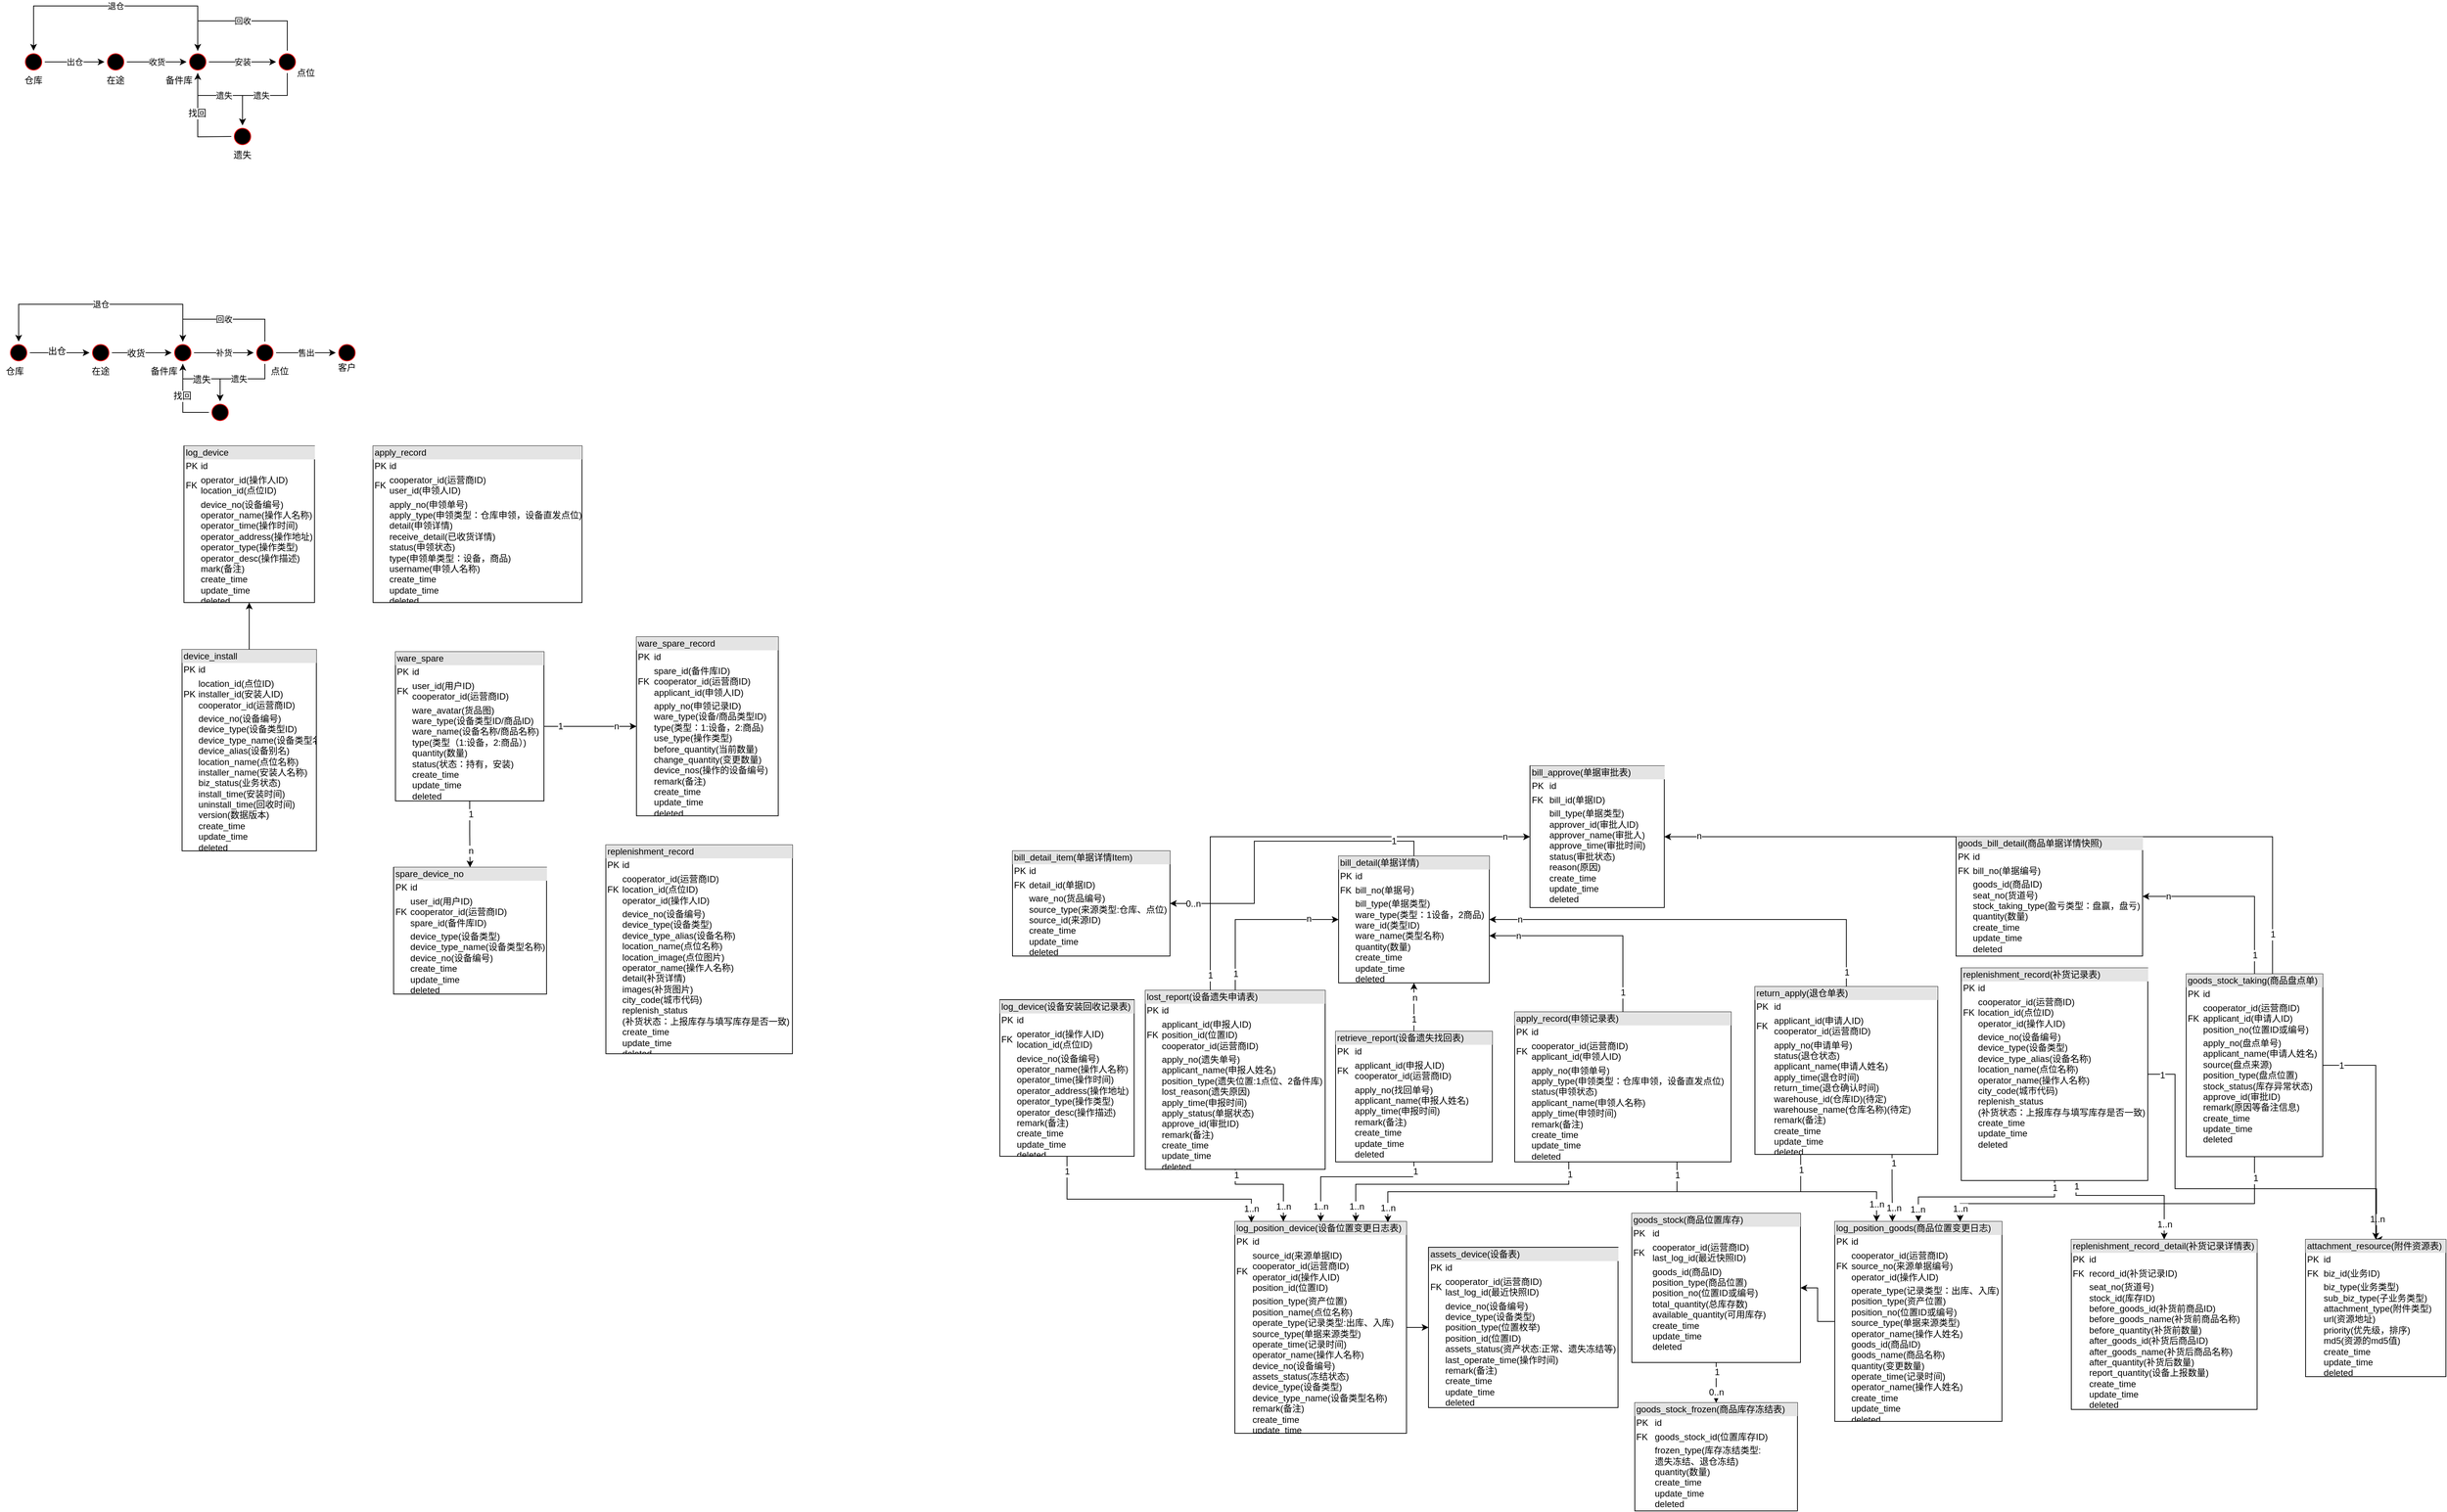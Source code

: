 <mxfile version="10.6.7" type="github"><diagram name="表结构" id="dd472eb7-4b8b-5cd9-a60b-b15522922e76"><mxGraphModel dx="1231" dy="747" grid="0" gridSize="10" guides="1" tooltips="1" connect="1" arrows="1" fold="1" page="1" pageScale="1" pageWidth="4681" pageHeight="3300" background="#ffffff" math="0" shadow="0"><root><mxCell id="0"/><mxCell id="1" parent="0"/><mxCell id="qEk7lQtgiD01W7m418Ub-5" value="出仓" style="edgeStyle=orthogonalEdgeStyle;rounded=0;orthogonalLoop=1;jettySize=auto;html=1;" edge="1" parent="1" source="qEk7lQtgiD01W7m418Ub-1" target="qEk7lQtgiD01W7m418Ub-4"><mxGeometry relative="1" as="geometry"/></mxCell><object label="" id="qEk7lQtgiD01W7m418Ub-1"><mxCell style="ellipse;html=1;shape=startState;fillColor=#000000;strokeColor=#ff0000;rotation=0;" vertex="1" parent="1"><mxGeometry x="230" y="270" width="30" height="30" as="geometry"/></mxCell></object><mxCell id="qEk7lQtgiD01W7m418Ub-9" value="收货" style="edgeStyle=orthogonalEdgeStyle;rounded=0;orthogonalLoop=1;jettySize=auto;html=1;" edge="1" parent="1" source="qEk7lQtgiD01W7m418Ub-4" target="qEk7lQtgiD01W7m418Ub-8"><mxGeometry relative="1" as="geometry"/></mxCell><mxCell id="qEk7lQtgiD01W7m418Ub-4" value="" style="ellipse;html=1;shape=startState;fillColor=#000000;strokeColor=#ff0000;rotation=0;" vertex="1" parent="1"><mxGeometry x="340" y="270" width="30" height="30" as="geometry"/></mxCell><mxCell id="qEk7lQtgiD01W7m418Ub-28" value="安装" style="edgeStyle=orthogonalEdgeStyle;rounded=0;orthogonalLoop=1;jettySize=auto;html=1;" edge="1" parent="1" source="qEk7lQtgiD01W7m418Ub-8" target="qEk7lQtgiD01W7m418Ub-27"><mxGeometry relative="1" as="geometry"/></mxCell><mxCell id="qEk7lQtgiD01W7m418Ub-41" value="遗失" style="edgeStyle=orthogonalEdgeStyle;rounded=0;orthogonalLoop=1;jettySize=auto;html=1;entryX=0.5;entryY=0;entryDx=0;entryDy=0;" edge="1" parent="1" source="qEk7lQtgiD01W7m418Ub-8"><mxGeometry relative="1" as="geometry"><mxPoint x="525" y="370" as="targetPoint"/><Array as="points"><mxPoint x="465" y="330"/><mxPoint x="525" y="330"/></Array></mxGeometry></mxCell><mxCell id="qEk7lQtgiD01W7m418Ub-61" value="退仓" style="edgeStyle=orthogonalEdgeStyle;rounded=0;orthogonalLoop=1;jettySize=auto;html=1;strokeColor=#000000;entryX=0.5;entryY=0;entryDx=0;entryDy=0;" edge="1" parent="1" source="qEk7lQtgiD01W7m418Ub-8" target="qEk7lQtgiD01W7m418Ub-1"><mxGeometry relative="1" as="geometry"><mxPoint x="465" y="180" as="targetPoint"/><Array as="points"><mxPoint x="465" y="210"/><mxPoint x="245" y="210"/></Array></mxGeometry></mxCell><mxCell id="qEk7lQtgiD01W7m418Ub-8" value="" style="ellipse;html=1;shape=startState;fillColor=#000000;strokeColor=#ff0000;rotation=0;" vertex="1" parent="1"><mxGeometry x="450" y="270" width="30" height="30" as="geometry"/></mxCell><mxCell id="qEk7lQtgiD01W7m418Ub-43" value="遗失" style="edgeStyle=orthogonalEdgeStyle;rounded=0;orthogonalLoop=1;jettySize=auto;html=1;entryX=0.5;entryY=0;entryDx=0;entryDy=0;" edge="1" parent="1" source="qEk7lQtgiD01W7m418Ub-27"><mxGeometry relative="1" as="geometry"><mxPoint x="525" y="370" as="targetPoint"/><Array as="points"><mxPoint x="585" y="330"/><mxPoint x="525" y="330"/></Array></mxGeometry></mxCell><mxCell id="qEk7lQtgiD01W7m418Ub-49" value="回收" style="edgeStyle=orthogonalEdgeStyle;rounded=0;orthogonalLoop=1;jettySize=auto;html=1;entryX=0.5;entryY=0;entryDx=0;entryDy=0;exitX=0.5;exitY=0;exitDx=0;exitDy=0;" edge="1" parent="1" source="qEk7lQtgiD01W7m418Ub-27" target="qEk7lQtgiD01W7m418Ub-8"><mxGeometry relative="1" as="geometry"><mxPoint x="585" y="190" as="targetPoint"/><Array as="points"><mxPoint x="585" y="230"/><mxPoint x="465" y="230"/></Array></mxGeometry></mxCell><mxCell id="qEk7lQtgiD01W7m418Ub-27" value="" style="ellipse;html=1;shape=startState;fillColor=#000000;strokeColor=#ff0000;rotation=0;" vertex="1" parent="1"><mxGeometry x="570" y="270" width="30" height="30" as="geometry"/></mxCell><mxCell id="qEk7lQtgiD01W7m418Ub-46" value="" style="edgeStyle=orthogonalEdgeStyle;rounded=0;orthogonalLoop=1;jettySize=auto;html=1;entryX=0.5;entryY=1;entryDx=0;entryDy=0;strokeColor=#000000;" edge="1" parent="1" target="qEk7lQtgiD01W7m418Ub-8"><mxGeometry relative="1" as="geometry"><mxPoint x="510" y="385" as="sourcePoint"/><mxPoint x="430" y="385" as="targetPoint"/></mxGeometry></mxCell><mxCell id="qEk7lQtgiD01W7m418Ub-47" value="找回" style="text;html=1;resizable=0;points=[];align=center;verticalAlign=middle;labelBackgroundColor=#ffffff;" vertex="1" connectable="0" parent="qEk7lQtgiD01W7m418Ub-46"><mxGeometry x="0.169" y="1" relative="1" as="geometry"><mxPoint as="offset"/></mxGeometry></mxCell><mxCell id="qEk7lQtgiD01W7m418Ub-50" value="仓库" style="text;html=1;strokeColor=none;fillColor=none;align=center;verticalAlign=middle;whiteSpace=wrap;rounded=0;" vertex="1" parent="1"><mxGeometry x="225" y="300" width="40" height="20" as="geometry"/></mxCell><mxCell id="qEk7lQtgiD01W7m418Ub-51" value="在途" style="text;html=1;strokeColor=none;fillColor=none;align=center;verticalAlign=middle;whiteSpace=wrap;rounded=0;" vertex="1" parent="1"><mxGeometry x="335" y="300" width="40" height="20" as="geometry"/></mxCell><mxCell id="qEk7lQtgiD01W7m418Ub-52" value="备件库" style="text;html=1;strokeColor=none;fillColor=none;align=center;verticalAlign=middle;whiteSpace=wrap;rounded=0;" vertex="1" parent="1"><mxGeometry x="420" y="300" width="40" height="20" as="geometry"/></mxCell><mxCell id="qEk7lQtgiD01W7m418Ub-53" value="点位" style="text;html=1;strokeColor=none;fillColor=none;align=center;verticalAlign=middle;whiteSpace=wrap;rounded=0;" vertex="1" parent="1"><mxGeometry x="590" y="290" width="40" height="20" as="geometry"/></mxCell><mxCell id="qEk7lQtgiD01W7m418Ub-54" value="遗失" style="text;html=1;strokeColor=none;fillColor=none;align=center;verticalAlign=middle;whiteSpace=wrap;rounded=0;" vertex="1" parent="1"><mxGeometry x="505" y="400" width="40" height="20" as="geometry"/></mxCell><mxCell id="qEk7lQtgiD01W7m418Ub-66" value="" style="edgeStyle=orthogonalEdgeStyle;rounded=0;orthogonalLoop=1;jettySize=auto;html=1;strokeColor=#000000;" edge="1" parent="1" source="qEk7lQtgiD01W7m418Ub-63" target="qEk7lQtgiD01W7m418Ub-65"><mxGeometry relative="1" as="geometry"/></mxCell><mxCell id="qEk7lQtgiD01W7m418Ub-67" value="出仓" style="text;html=1;resizable=0;points=[];align=center;verticalAlign=middle;labelBackgroundColor=#ffffff;" vertex="1" connectable="0" parent="qEk7lQtgiD01W7m418Ub-66"><mxGeometry x="-0.1" y="2" relative="1" as="geometry"><mxPoint as="offset"/></mxGeometry></mxCell><mxCell id="qEk7lQtgiD01W7m418Ub-63" value="" style="ellipse;html=1;shape=startState;fillColor=#000000;strokeColor=#ff0000;" vertex="1" parent="1"><mxGeometry x="210" y="660" width="30" height="30" as="geometry"/></mxCell><mxCell id="qEk7lQtgiD01W7m418Ub-69" value="" style="edgeStyle=orthogonalEdgeStyle;rounded=0;orthogonalLoop=1;jettySize=auto;html=1;strokeColor=#000000;" edge="1" parent="1" source="qEk7lQtgiD01W7m418Ub-65" target="qEk7lQtgiD01W7m418Ub-68"><mxGeometry relative="1" as="geometry"/></mxCell><mxCell id="qEk7lQtgiD01W7m418Ub-70" value="收货" style="text;html=1;resizable=0;points=[];align=center;verticalAlign=middle;labelBackgroundColor=#ffffff;" vertex="1" connectable="0" parent="qEk7lQtgiD01W7m418Ub-69"><mxGeometry x="-0.2" y="-1" relative="1" as="geometry"><mxPoint as="offset"/></mxGeometry></mxCell><mxCell id="qEk7lQtgiD01W7m418Ub-65" value="" style="ellipse;html=1;shape=startState;fillColor=#000000;strokeColor=#ff0000;" vertex="1" parent="1"><mxGeometry x="320" y="660" width="30" height="30" as="geometry"/></mxCell><mxCell id="qEk7lQtgiD01W7m418Ub-72" value="补货" style="edgeStyle=orthogonalEdgeStyle;rounded=0;orthogonalLoop=1;jettySize=auto;html=1;strokeColor=#000000;" edge="1" parent="1" source="qEk7lQtgiD01W7m418Ub-68" target="qEk7lQtgiD01W7m418Ub-71"><mxGeometry relative="1" as="geometry"/></mxCell><mxCell id="qEk7lQtgiD01W7m418Ub-85" value="" style="edgeStyle=orthogonalEdgeStyle;rounded=0;orthogonalLoop=1;jettySize=auto;html=1;strokeColor=#000000;entryX=0;entryY=0.5;entryDx=0;entryDy=0;" edge="1" parent="1" source="qEk7lQtgiD01W7m418Ub-68" target="qEk7lQtgiD01W7m418Ub-80"><mxGeometry relative="1" as="geometry"><mxPoint x="445" y="770" as="targetPoint"/><Array as="points"><mxPoint x="445" y="710"/><mxPoint x="495" y="710"/></Array></mxGeometry></mxCell><mxCell id="qEk7lQtgiD01W7m418Ub-86" value="遗失" style="text;html=1;resizable=0;points=[];align=center;verticalAlign=middle;labelBackgroundColor=#ffffff;" vertex="1" connectable="0" parent="qEk7lQtgiD01W7m418Ub-85"><mxGeometry x="-0.1" y="-1" relative="1" as="geometry"><mxPoint as="offset"/></mxGeometry></mxCell><mxCell id="qEk7lQtgiD01W7m418Ub-93" value="退仓" style="edgeStyle=orthogonalEdgeStyle;rounded=0;orthogonalLoop=1;jettySize=auto;html=1;strokeColor=#000000;entryX=0.5;entryY=0;entryDx=0;entryDy=0;" edge="1" parent="1" source="qEk7lQtgiD01W7m418Ub-68" target="qEk7lQtgiD01W7m418Ub-63"><mxGeometry relative="1" as="geometry"><mxPoint x="445" y="580" as="targetPoint"/><Array as="points"><mxPoint x="445" y="610"/><mxPoint x="225" y="610"/></Array></mxGeometry></mxCell><mxCell id="qEk7lQtgiD01W7m418Ub-68" value="" style="ellipse;html=1;shape=startState;fillColor=#000000;strokeColor=#ff0000;" vertex="1" parent="1"><mxGeometry x="430" y="660" width="30" height="30" as="geometry"/></mxCell><mxCell id="qEk7lQtgiD01W7m418Ub-75" value="售出" style="edgeStyle=orthogonalEdgeStyle;rounded=0;orthogonalLoop=1;jettySize=auto;html=1;strokeColor=#000000;" edge="1" parent="1" source="qEk7lQtgiD01W7m418Ub-71" target="qEk7lQtgiD01W7m418Ub-74"><mxGeometry relative="1" as="geometry"/></mxCell><mxCell id="qEk7lQtgiD01W7m418Ub-79" value="回收" style="edgeStyle=orthogonalEdgeStyle;rounded=0;orthogonalLoop=1;jettySize=auto;html=1;strokeColor=#000000;entryX=0.5;entryY=0;entryDx=0;entryDy=0;exitX=0.5;exitY=0;exitDx=0;exitDy=0;" edge="1" parent="1" source="qEk7lQtgiD01W7m418Ub-71" target="qEk7lQtgiD01W7m418Ub-68"><mxGeometry relative="1" as="geometry"><mxPoint x="540" y="670" as="sourcePoint"/><mxPoint x="555" y="580" as="targetPoint"/><Array as="points"><mxPoint x="555" y="630"/><mxPoint x="445" y="630"/></Array></mxGeometry></mxCell><mxCell id="qEk7lQtgiD01W7m418Ub-83" value="遗失" style="edgeStyle=orthogonalEdgeStyle;rounded=0;orthogonalLoop=1;jettySize=auto;html=1;strokeColor=#000000;entryX=0;entryY=0.5;entryDx=0;entryDy=0;" edge="1" parent="1" source="qEk7lQtgiD01W7m418Ub-71" target="qEk7lQtgiD01W7m418Ub-80"><mxGeometry relative="1" as="geometry"><mxPoint x="555" y="770" as="targetPoint"/><Array as="points"><mxPoint x="555" y="710"/><mxPoint x="495" y="710"/></Array></mxGeometry></mxCell><mxCell id="qEk7lQtgiD01W7m418Ub-71" value="" style="ellipse;html=1;shape=startState;fillColor=#000000;strokeColor=#ff0000;" vertex="1" parent="1"><mxGeometry x="540" y="660" width="30" height="30" as="geometry"/></mxCell><mxCell id="qEk7lQtgiD01W7m418Ub-74" value="" style="ellipse;html=1;shape=startState;fillColor=#000000;strokeColor=#ff0000;" vertex="1" parent="1"><mxGeometry x="650" y="660" width="30" height="30" as="geometry"/></mxCell><mxCell id="qEk7lQtgiD01W7m418Ub-76" value="" style="ellipse;html=1;shape=startState;fillColor=#000000;strokeColor=#ff0000;" vertex="1" parent="1"><mxGeometry x="510" y="370" width="30" height="30" as="geometry"/></mxCell><mxCell id="qEk7lQtgiD01W7m418Ub-88" value="" style="edgeStyle=orthogonalEdgeStyle;rounded=0;orthogonalLoop=1;jettySize=auto;html=1;strokeColor=#000000;entryX=0.5;entryY=1;entryDx=0;entryDy=0;" edge="1" parent="1" source="qEk7lQtgiD01W7m418Ub-80" target="qEk7lQtgiD01W7m418Ub-68"><mxGeometry relative="1" as="geometry"><mxPoint x="400" y="755" as="targetPoint"/></mxGeometry></mxCell><mxCell id="qEk7lQtgiD01W7m418Ub-89" value="找回" style="text;html=1;resizable=0;points=[];align=center;verticalAlign=middle;labelBackgroundColor=#ffffff;" vertex="1" connectable="0" parent="qEk7lQtgiD01W7m418Ub-88"><mxGeometry x="0.14" y="1" relative="1" as="geometry"><mxPoint as="offset"/></mxGeometry></mxCell><mxCell id="qEk7lQtgiD01W7m418Ub-80" value="" style="ellipse;html=1;shape=startState;fillColor=#000000;strokeColor=#ff0000;direction=south;" vertex="1" parent="1"><mxGeometry x="480" y="740" width="30" height="30" as="geometry"/></mxCell><mxCell id="qEk7lQtgiD01W7m418Ub-95" value="仓库" style="text;html=1;strokeColor=none;fillColor=none;align=center;verticalAlign=middle;whiteSpace=wrap;rounded=0;" vertex="1" parent="1"><mxGeometry x="200" y="690" width="40" height="20" as="geometry"/></mxCell><mxCell id="qEk7lQtgiD01W7m418Ub-96" value="在途" style="text;html=1;strokeColor=none;fillColor=none;align=center;verticalAlign=middle;whiteSpace=wrap;rounded=0;" vertex="1" parent="1"><mxGeometry x="315" y="690" width="40" height="20" as="geometry"/></mxCell><mxCell id="qEk7lQtgiD01W7m418Ub-97" value="备件库" style="text;html=1;strokeColor=none;fillColor=none;align=center;verticalAlign=middle;whiteSpace=wrap;rounded=0;" vertex="1" parent="1"><mxGeometry x="400" y="690" width="40" height="20" as="geometry"/></mxCell><mxCell id="qEk7lQtgiD01W7m418Ub-98" value="点位" style="text;html=1;strokeColor=none;fillColor=none;align=center;verticalAlign=middle;whiteSpace=wrap;rounded=0;" vertex="1" parent="1"><mxGeometry x="555" y="690" width="40" height="20" as="geometry"/></mxCell><mxCell id="qEk7lQtgiD01W7m418Ub-99" value="客户" style="text;html=1;strokeColor=none;fillColor=none;align=center;verticalAlign=middle;whiteSpace=wrap;rounded=0;" vertex="1" parent="1"><mxGeometry x="645" y="685" width="40" height="20" as="geometry"/></mxCell><mxCell id="EhVwMvAHJ8d9cqpyrVy3-1" value="" style="edgeStyle=orthogonalEdgeStyle;rounded=0;orthogonalLoop=1;jettySize=auto;html=1;strokeColor=#000000;" edge="1" parent="1" source="qEk7lQtgiD01W7m418Ub-100" target="qEk7lQtgiD01W7m418Ub-104"><mxGeometry relative="1" as="geometry"/></mxCell><mxCell id="qEk7lQtgiD01W7m418Ub-100" value="&lt;div style=&quot;box-sizing: border-box ; width: 100% ; background: #e4e4e4 ; padding: 2px&quot;&gt;device_install&lt;/div&gt;&lt;table style=&quot;width: 100% ; font-size: 1em&quot; cellpadding=&quot;2&quot; cellspacing=&quot;0&quot;&gt;&lt;tbody&gt;&lt;tr&gt;&lt;td&gt;PK&lt;/td&gt;&lt;td&gt;id&lt;/td&gt;&lt;/tr&gt;&lt;tr&gt;&lt;td&gt;PK&lt;/td&gt;&lt;td&gt;location_id(点位ID)&lt;br&gt;installer_id(安装人ID)&lt;br&gt;cooperator_id(运营商ID)&lt;br&gt;&lt;/td&gt;&lt;/tr&gt;&lt;tr&gt;&lt;td&gt;&lt;/td&gt;&lt;td&gt;device_no(设备编号)&lt;br&gt;device_type(设备类型ID)&lt;br&gt;device_type_name(设备类型名称)&lt;br&gt;device_alias(设备别名)&lt;br&gt;location_name(点位名称)&lt;br&gt;installer_name(安装人名称)&lt;br&gt;biz_status(业务状态)&lt;br&gt;install_time(安装时间)&lt;br&gt;uninstall_time(回收时间)&lt;br&gt;version(数据版本)&lt;br&gt;create_time&lt;br&gt;update_time&lt;br&gt;deleted&lt;br&gt;&lt;/td&gt;&lt;/tr&gt;&lt;/tbody&gt;&lt;/table&gt;" style="verticalAlign=top;align=left;overflow=fill;html=1;" vertex="1" parent="1"><mxGeometry x="444" y="1073" width="180" height="270" as="geometry"/></mxCell><mxCell id="EhVwMvAHJ8d9cqpyrVy3-5" value="" style="edgeStyle=orthogonalEdgeStyle;rounded=0;orthogonalLoop=1;jettySize=auto;html=1;strokeColor=#000000;entryX=0.5;entryY=0;entryDx=0;entryDy=0;" edge="1" parent="1" source="qEk7lQtgiD01W7m418Ub-103" target="qEk7lQtgiD01W7m418Ub-107"><mxGeometry relative="1" as="geometry"><mxPoint x="625" y="1370" as="targetPoint"/></mxGeometry></mxCell><mxCell id="EhVwMvAHJ8d9cqpyrVy3-6" value="1" style="text;html=1;resizable=0;points=[];align=center;verticalAlign=middle;labelBackgroundColor=#ffffff;" vertex="1" connectable="0" parent="EhVwMvAHJ8d9cqpyrVy3-5"><mxGeometry x="-0.6" y="1" relative="1" as="geometry"><mxPoint as="offset"/></mxGeometry></mxCell><mxCell id="EhVwMvAHJ8d9cqpyrVy3-7" value="n" style="text;html=1;resizable=0;points=[];align=center;verticalAlign=middle;labelBackgroundColor=#ffffff;" vertex="1" connectable="0" parent="EhVwMvAHJ8d9cqpyrVy3-5"><mxGeometry x="0.5" y="1" relative="1" as="geometry"><mxPoint as="offset"/></mxGeometry></mxCell><mxCell id="EhVwMvAHJ8d9cqpyrVy3-12" value="" style="edgeStyle=orthogonalEdgeStyle;rounded=0;orthogonalLoop=1;jettySize=auto;html=1;strokeColor=#000000;entryX=0;entryY=0.5;entryDx=0;entryDy=0;" edge="1" parent="1" source="qEk7lQtgiD01W7m418Ub-103" target="qEk7lQtgiD01W7m418Ub-106"><mxGeometry relative="1" as="geometry"><mxPoint x="1009" y="1176" as="targetPoint"/></mxGeometry></mxCell><mxCell id="EhVwMvAHJ8d9cqpyrVy3-13" value="1" style="text;html=1;resizable=0;points=[];align=center;verticalAlign=middle;labelBackgroundColor=#ffffff;" vertex="1" connectable="0" parent="EhVwMvAHJ8d9cqpyrVy3-12"><mxGeometry x="-0.645" relative="1" as="geometry"><mxPoint as="offset"/></mxGeometry></mxCell><mxCell id="EhVwMvAHJ8d9cqpyrVy3-14" value="n" style="text;html=1;resizable=0;points=[];align=center;verticalAlign=middle;labelBackgroundColor=#ffffff;" vertex="1" connectable="0" parent="EhVwMvAHJ8d9cqpyrVy3-12"><mxGeometry x="0.565" relative="1" as="geometry"><mxPoint as="offset"/></mxGeometry></mxCell><mxCell id="qEk7lQtgiD01W7m418Ub-103" value="&lt;div style=&quot;box-sizing: border-box ; width: 100% ; background: #e4e4e4 ; padding: 2px&quot;&gt;ware_spare&lt;/div&gt;&lt;table style=&quot;width: 100% ; font-size: 1em&quot; cellpadding=&quot;2&quot; cellspacing=&quot;0&quot;&gt;&lt;tbody&gt;&lt;tr&gt;&lt;td&gt;PK&lt;/td&gt;&lt;td&gt;id&lt;/td&gt;&lt;/tr&gt;&lt;tr&gt;&lt;td&gt;FK&lt;/td&gt;&lt;td&gt;user_id(用户ID)&lt;br&gt;cooperator_id(运营商ID)&lt;/td&gt;&lt;/tr&gt;&lt;tr&gt;&lt;td&gt;&lt;/td&gt;&lt;td&gt;ware_avatar(货品图)&lt;br&gt;ware_type(设备类型ID/商品ID)&lt;br&gt;ware_name(设备名称/商品名称)&lt;br&gt;type(类型（1:设备，2:商品）)&lt;br&gt;quantity(数量)&lt;br&gt;status(状态：持有，安装)&lt;br&gt;create_time&lt;br&gt;update_time&lt;br&gt;deleted&lt;/td&gt;&lt;/tr&gt;&lt;/tbody&gt;&lt;/table&gt;" style="verticalAlign=top;align=left;overflow=fill;html=1;" vertex="1" parent="1"><mxGeometry x="730" y="1076" width="199" height="200" as="geometry"/></mxCell><mxCell id="qEk7lQtgiD01W7m418Ub-104" value="&lt;div style=&quot;box-sizing: border-box ; width: 100% ; background: #e4e4e4 ; padding: 2px&quot;&gt;log_device&lt;/div&gt;&lt;table style=&quot;width: 100% ; font-size: 1em&quot; cellpadding=&quot;2&quot; cellspacing=&quot;0&quot;&gt;&lt;tbody&gt;&lt;tr&gt;&lt;td&gt;PK&lt;/td&gt;&lt;td&gt;id&lt;/td&gt;&lt;/tr&gt;&lt;tr&gt;&lt;td&gt;FK&lt;/td&gt;&lt;td&gt;operator_id(操作人ID)&lt;br&gt;location_id(点位ID)&lt;br&gt;&lt;/td&gt;&lt;/tr&gt;&lt;tr&gt;&lt;td&gt;&lt;/td&gt;&lt;td&gt;device_no(设备编号)&lt;br&gt;operator_name(操作人名称)&lt;br&gt;operator_time(操作时间)&lt;br&gt;operator_address(操作地址)&lt;br&gt;operator_type(操作类型)&lt;br&gt;operator_desc(操作描述)&lt;br&gt;mark(备注)&lt;br&gt;create_time&lt;br&gt;update_time&lt;br&gt;deleted&lt;/td&gt;&lt;/tr&gt;&lt;/tbody&gt;&lt;/table&gt;" style="verticalAlign=top;align=left;overflow=fill;html=1;" vertex="1" parent="1"><mxGeometry x="446.5" y="800" width="175" height="210" as="geometry"/></mxCell><mxCell id="qEk7lQtgiD01W7m418Ub-105" value="&lt;div style=&quot;box-sizing: border-box ; width: 100% ; background: #e4e4e4 ; padding: 2px&quot;&gt;apply_record&lt;/div&gt;&lt;table style=&quot;width: 100% ; font-size: 1em&quot; cellpadding=&quot;2&quot; cellspacing=&quot;0&quot;&gt;&lt;tbody&gt;&lt;tr&gt;&lt;td&gt;PK&lt;/td&gt;&lt;td&gt;id&lt;/td&gt;&lt;/tr&gt;&lt;tr&gt;&lt;td&gt;FK&lt;/td&gt;&lt;td&gt;cooperator_id(运营商ID)&lt;br&gt;user_id(申领人ID)&lt;/td&gt;&lt;/tr&gt;&lt;tr&gt;&lt;td&gt;&lt;/td&gt;&lt;td&gt;apply_no(申领单号)&lt;br&gt;apply_type(申领类型：仓库申领，设备直发点位)&lt;br&gt;detail(申领详情)&lt;br&gt;receive_detail(已收货详情)&lt;br&gt;status(申领状态)&lt;br&gt;type(申领单类型：设备，商品)&lt;br&gt;username(申领人名称)&lt;br&gt;create_time&lt;br&gt;update_time&lt;br&gt;deleted&lt;/td&gt;&lt;/tr&gt;&lt;/tbody&gt;&lt;/table&gt;" style="verticalAlign=top;align=left;overflow=fill;html=1;" vertex="1" parent="1"><mxGeometry x="700" y="800" width="280" height="210" as="geometry"/></mxCell><mxCell id="qEk7lQtgiD01W7m418Ub-106" value="&lt;div style=&quot;box-sizing: border-box ; width: 100% ; background: #e4e4e4 ; padding: 2px&quot;&gt;ware_spare_record&lt;/div&gt;&lt;table style=&quot;width: 100% ; font-size: 1em&quot; cellpadding=&quot;2&quot; cellspacing=&quot;0&quot;&gt;&lt;tbody&gt;&lt;tr&gt;&lt;td&gt;PK&lt;/td&gt;&lt;td&gt;id&lt;/td&gt;&lt;/tr&gt;&lt;tr&gt;&lt;td&gt;FK&lt;/td&gt;&lt;td&gt;spare_id(备件库ID)&lt;br&gt;cooperator_id(运营商ID)&lt;br&gt;applicant_id(申领人ID)&lt;/td&gt;&lt;/tr&gt;&lt;tr&gt;&lt;td&gt;&lt;/td&gt;&lt;td&gt;apply_no(申领记录ID)&lt;br&gt;ware_type(设备/商品类型ID)&lt;br&gt;type(类型：1:设备，2:商品)&lt;br&gt;use_type(操作类型)&lt;br&gt;before_quantity(当前数量)&lt;br&gt;change_quantity(变更数量)&lt;br&gt;device_nos(操作的设备编号)&lt;br&gt;remark(备注)&lt;br&gt;create_time&lt;br&gt;update_time&lt;br&gt;deleted&lt;/td&gt;&lt;/tr&gt;&lt;/tbody&gt;&lt;/table&gt;" style="verticalAlign=top;align=left;overflow=fill;html=1;" vertex="1" parent="1"><mxGeometry x="1053" y="1056" width="190" height="240" as="geometry"/></mxCell><mxCell id="qEk7lQtgiD01W7m418Ub-107" value="&lt;div style=&quot;box-sizing: border-box ; width: 100% ; background: #e4e4e4 ; padding: 2px&quot;&gt;spare_device_no&lt;/div&gt;&lt;table style=&quot;width: 100% ; font-size: 1em&quot; cellpadding=&quot;2&quot; cellspacing=&quot;0&quot;&gt;&lt;tbody&gt;&lt;tr&gt;&lt;td&gt;PK&lt;/td&gt;&lt;td&gt;id&lt;/td&gt;&lt;/tr&gt;&lt;tr&gt;&lt;td&gt;FK&lt;/td&gt;&lt;td&gt;user_id(用户ID)&lt;br&gt;cooperator_id(运营商ID)&lt;br&gt;spare_id(备件库ID)&lt;/td&gt;&lt;/tr&gt;&lt;tr&gt;&lt;td&gt;&lt;/td&gt;&lt;td&gt;device_type(设备类型)&lt;br&gt;device_type_name(设备类型名称)&lt;br&gt;device_no(设备编号)&lt;br&gt;create_time&lt;br&gt;update_time&lt;br&gt;deleted&lt;/td&gt;&lt;/tr&gt;&lt;/tbody&gt;&lt;/table&gt;" style="verticalAlign=top;align=left;overflow=fill;html=1;" vertex="1" parent="1"><mxGeometry x="727.5" y="1365" width="205" height="170" as="geometry"/></mxCell><mxCell id="qEk7lQtgiD01W7m418Ub-108" value="&lt;div style=&quot;box-sizing: border-box ; width: 100% ; background: #e4e4e4 ; padding: 2px&quot;&gt;replenishment_record&lt;/div&gt;&lt;table style=&quot;width: 100% ; font-size: 1em&quot; cellpadding=&quot;2&quot; cellspacing=&quot;0&quot;&gt;&lt;tbody&gt;&lt;tr&gt;&lt;td&gt;PK&lt;/td&gt;&lt;td&gt;id&lt;/td&gt;&lt;/tr&gt;&lt;tr&gt;&lt;td&gt;FK&lt;/td&gt;&lt;td&gt;cooperator_id(运营商ID)&lt;br&gt;location_id(点位ID)&lt;br&gt;operator_id(操作人ID)&lt;br&gt;&lt;/td&gt;&lt;/tr&gt;&lt;tr&gt;&lt;td&gt;&lt;/td&gt;&lt;td&gt;device_no(设备编号)&lt;br&gt;device_type(设备类型)&lt;br&gt;device_type_alias(设备名称)&lt;br&gt;location_name(点位名称)&lt;br&gt;location_image(点位图片)&lt;br&gt;operator_name(操作人名称)&lt;br&gt;detail(补货详情)&lt;br&gt;images(补货图片)&lt;br&gt;city_code(城市代码)&lt;br&gt;replenish_status&lt;br&gt;(补货状态：上报库存与填写库存是否一致)&lt;br&gt;create_time&lt;br&gt;update_time&lt;br&gt;deleted&lt;/td&gt;&lt;/tr&gt;&lt;/tbody&gt;&lt;/table&gt;" style="verticalAlign=top;align=left;overflow=fill;html=1;" vertex="1" parent="1"><mxGeometry x="1012" y="1335" width="250" height="280" as="geometry"/></mxCell><mxCell id="qEk7lQtgiD01W7m418Ub-109" value="&lt;div style=&quot;box-sizing: border-box ; width: 100% ; background: #e4e4e4 ; padding: 2px&quot;&gt;assets_device(设备表)&lt;/div&gt;&lt;table style=&quot;width: 100% ; font-size: 1em&quot; cellpadding=&quot;2&quot; cellspacing=&quot;0&quot;&gt;&lt;tbody&gt;&lt;tr&gt;&lt;td&gt;PK&lt;/td&gt;&lt;td&gt;id&lt;/td&gt;&lt;/tr&gt;&lt;tr&gt;&lt;td&gt;FK&lt;/td&gt;&lt;td&gt;cooperator_id(运营商ID)&lt;br&gt;last_log_id(最近快照ID)&lt;/td&gt;&lt;/tr&gt;&lt;tr&gt;&lt;td&gt;&lt;/td&gt;&lt;td&gt;device_no(设备编号)&lt;br&gt;device_type(设备类型)&lt;br&gt;position_type(位置枚举)&lt;br&gt;position_id(位置ID)&lt;br&gt;assets_status(资产状态:正常、遗失冻结等)&lt;br&gt;last_operate_time(操作时间)&lt;br&gt;remark(备注)&lt;br&gt;create_time&lt;br&gt;update_time&lt;br&gt;deleted&lt;/td&gt;&lt;/tr&gt;&lt;/tbody&gt;&lt;/table&gt;" style="verticalAlign=top;align=left;overflow=fill;html=1;" vertex="1" parent="1"><mxGeometry x="2114.5" y="1874.5" width="254" height="215" as="geometry"/></mxCell><mxCell id="qEk7lQtgiD01W7m418Ub-173" style="edgeStyle=orthogonalEdgeStyle;rounded=0;orthogonalLoop=1;jettySize=auto;html=1;exitX=1;exitY=0.5;exitDx=0;exitDy=0;entryX=0;entryY=0.5;entryDx=0;entryDy=0;strokeColor=#000000;" edge="1" parent="1" source="qEk7lQtgiD01W7m418Ub-110" target="qEk7lQtgiD01W7m418Ub-109"><mxGeometry relative="1" as="geometry"/></mxCell><mxCell id="qEk7lQtgiD01W7m418Ub-110" value="&lt;div style=&quot;box-sizing: border-box ; width: 100% ; background: #e4e4e4 ; padding: 2px&quot;&gt;log_position_device(设备位置变更日志表)&lt;/div&gt;&lt;table style=&quot;width: 100% ; font-size: 1em&quot; cellpadding=&quot;2&quot; cellspacing=&quot;0&quot;&gt;&lt;tbody&gt;&lt;tr&gt;&lt;td&gt;PK&lt;/td&gt;&lt;td&gt;id&lt;/td&gt;&lt;/tr&gt;&lt;tr&gt;&lt;td&gt;FK&lt;/td&gt;&lt;td&gt;source_id(来源单据ID)&lt;br&gt;cooperator_id(运营商ID)&lt;br&gt;operator_id(操作人ID)&lt;br&gt;position_id(位置ID)&lt;br&gt;&lt;/td&gt;&lt;/tr&gt;&lt;tr&gt;&lt;td&gt;&lt;/td&gt;&lt;td&gt;position_type(资产位置)&lt;br&gt;position_name(点位名称)&lt;br&gt;operate_type(记录类型:出库、入库)&lt;br&gt;source_type(单据来源类型)&lt;br&gt;operate_time(记录时间)&lt;br&gt;operator_name(操作人名称)&lt;br&gt;device_no(设备编号)&lt;br&gt;assets_status(冻结状态)&lt;br&gt;device_type(设备类型)&lt;br&gt;device_type_name(设备类型名称)&lt;br&gt;remark(备注)&lt;br&gt;create_time&lt;br&gt;update_time&lt;br&gt;deleted&lt;/td&gt;&lt;/tr&gt;&lt;/tbody&gt;&lt;/table&gt;" style="verticalAlign=top;align=left;overflow=fill;html=1;" vertex="1" parent="1"><mxGeometry x="1855" y="1840" width="230" height="284" as="geometry"/></mxCell><mxCell id="qEk7lQtgiD01W7m418Ub-162" style="edgeStyle=orthogonalEdgeStyle;rounded=0;orthogonalLoop=1;jettySize=auto;html=1;exitX=0.5;exitY=1;exitDx=0;exitDy=0;strokeColor=#000000;entryX=0.096;entryY=0.004;entryDx=0;entryDy=0;entryPerimeter=0;" edge="1" parent="1" source="qEk7lQtgiD01W7m418Ub-112" target="qEk7lQtgiD01W7m418Ub-110"><mxGeometry relative="1" as="geometry"><mxPoint x="1970" y="1837" as="targetPoint"/><Array as="points"><mxPoint x="1630" y="1810"/><mxPoint x="1877" y="1810"/></Array></mxGeometry></mxCell><mxCell id="YVCjnL99UAZUzXEs-4iz-4" value="1" style="text;html=1;resizable=0;points=[];align=center;verticalAlign=middle;labelBackgroundColor=#ffffff;" vertex="1" connectable="0" parent="qEk7lQtgiD01W7m418Ub-162"><mxGeometry x="-0.881" relative="1" as="geometry"><mxPoint as="offset"/></mxGeometry></mxCell><mxCell id="YVCjnL99UAZUzXEs-4iz-5" value="1..n" style="text;html=1;resizable=0;points=[];align=center;verticalAlign=middle;labelBackgroundColor=#ffffff;" vertex="1" connectable="0" parent="qEk7lQtgiD01W7m418Ub-162"><mxGeometry x="0.892" relative="1" as="geometry"><mxPoint as="offset"/></mxGeometry></mxCell><mxCell id="qEk7lQtgiD01W7m418Ub-112" value="&lt;div style=&quot;box-sizing: border-box ; width: 100% ; background: #e4e4e4 ; padding: 2px&quot;&gt;log_device(设备安装回收记录表)&lt;/div&gt;&lt;table style=&quot;width: 100% ; font-size: 1em&quot; cellpadding=&quot;2&quot; cellspacing=&quot;0&quot;&gt;&lt;tbody&gt;&lt;tr&gt;&lt;td&gt;PK&lt;/td&gt;&lt;td&gt;id&lt;/td&gt;&lt;/tr&gt;&lt;tr&gt;&lt;td&gt;FK&lt;/td&gt;&lt;td&gt;operator_id(操作人ID)&lt;br&gt;location_id(点位ID)&lt;br&gt;&lt;/td&gt;&lt;/tr&gt;&lt;tr&gt;&lt;td&gt;&lt;/td&gt;&lt;td&gt;device_no(设备编号)&lt;br&gt;operator_name(操作人名称)&lt;br&gt;operator_time(操作时间)&lt;br&gt;operator_address(操作地址)&lt;br&gt;operator_type(操作类型)&lt;br&gt;operator_desc(操作描述)&lt;br&gt;remark(备注)&lt;br&gt;create_time&lt;br&gt;update_time&lt;br&gt;deleted&lt;/td&gt;&lt;/tr&gt;&lt;/tbody&gt;&lt;/table&gt;" style="verticalAlign=top;align=left;overflow=fill;html=1;" vertex="1" parent="1"><mxGeometry x="1540" y="1542.5" width="180" height="210" as="geometry"/></mxCell><mxCell id="qEk7lQtgiD01W7m418Ub-126" value="" style="edgeStyle=orthogonalEdgeStyle;rounded=0;orthogonalLoop=1;jettySize=auto;html=1;strokeColor=#000000;entryX=1;entryY=0.628;entryDx=0;entryDy=0;exitX=0.5;exitY=0;exitDx=0;exitDy=0;entryPerimeter=0;" edge="1" parent="1" source="qEk7lQtgiD01W7m418Ub-113" target="qEk7lQtgiD01W7m418Ub-119"><mxGeometry relative="1" as="geometry"><mxPoint x="2375" y="1440" as="targetPoint"/></mxGeometry></mxCell><mxCell id="qEk7lQtgiD01W7m418Ub-131" value="1" style="text;html=1;resizable=0;points=[];align=center;verticalAlign=middle;labelBackgroundColor=#ffffff;" vertex="1" connectable="0" parent="qEk7lQtgiD01W7m418Ub-126"><mxGeometry x="-0.813" relative="1" as="geometry"><mxPoint as="offset"/></mxGeometry></mxCell><mxCell id="qEk7lQtgiD01W7m418Ub-132" value="n" style="text;html=1;resizable=0;points=[];align=center;verticalAlign=middle;labelBackgroundColor=#ffffff;" vertex="1" connectable="0" parent="qEk7lQtgiD01W7m418Ub-126"><mxGeometry x="0.723" relative="1" as="geometry"><mxPoint as="offset"/></mxGeometry></mxCell><mxCell id="qEk7lQtgiD01W7m418Ub-165" style="edgeStyle=orthogonalEdgeStyle;rounded=0;orthogonalLoop=1;jettySize=auto;html=1;exitX=0.25;exitY=1;exitDx=0;exitDy=0;strokeColor=#000000;" edge="1" parent="1" source="qEk7lQtgiD01W7m418Ub-113" target="qEk7lQtgiD01W7m418Ub-110"><mxGeometry relative="1" as="geometry"><mxPoint x="2017" y="1837" as="targetPoint"/><Array as="points"><mxPoint x="2303" y="1790"/><mxPoint x="2017" y="1790"/></Array></mxGeometry></mxCell><mxCell id="YVCjnL99UAZUzXEs-4iz-10" value="1..n" style="text;html=1;resizable=0;points=[];align=center;verticalAlign=middle;labelBackgroundColor=#ffffff;" vertex="1" connectable="0" parent="qEk7lQtgiD01W7m418Ub-165"><mxGeometry x="0.891" y="1" relative="1" as="geometry"><mxPoint as="offset"/></mxGeometry></mxCell><mxCell id="YVCjnL99UAZUzXEs-4iz-11" value="1" style="text;html=1;resizable=0;points=[];align=center;verticalAlign=middle;labelBackgroundColor=#ffffff;" vertex="1" connectable="0" parent="qEk7lQtgiD01W7m418Ub-165"><mxGeometry x="-0.907" y="1" relative="1" as="geometry"><mxPoint as="offset"/></mxGeometry></mxCell><mxCell id="qEk7lQtgiD01W7m418Ub-167" style="edgeStyle=orthogonalEdgeStyle;rounded=0;orthogonalLoop=1;jettySize=auto;html=1;exitX=0.75;exitY=1;exitDx=0;exitDy=0;strokeColor=#000000;entryX=0.25;entryY=0;entryDx=0;entryDy=0;" edge="1" parent="1" source="qEk7lQtgiD01W7m418Ub-113" target="qEk7lQtgiD01W7m418Ub-152"><mxGeometry relative="1" as="geometry"><mxPoint x="2650" y="1840" as="targetPoint"/></mxGeometry></mxCell><mxCell id="YVCjnL99UAZUzXEs-4iz-14" value="1" style="text;html=1;resizable=0;points=[];align=center;verticalAlign=middle;labelBackgroundColor=#ffffff;" vertex="1" connectable="0" parent="qEk7lQtgiD01W7m418Ub-167"><mxGeometry x="-0.896" relative="1" as="geometry"><mxPoint as="offset"/></mxGeometry></mxCell><mxCell id="YVCjnL99UAZUzXEs-4iz-15" value="1..n" style="text;html=1;resizable=0;points=[];align=center;verticalAlign=middle;labelBackgroundColor=#ffffff;" vertex="1" connectable="0" parent="qEk7lQtgiD01W7m418Ub-167"><mxGeometry x="0.864" relative="1" as="geometry"><mxPoint as="offset"/></mxGeometry></mxCell><mxCell id="qEk7lQtgiD01W7m418Ub-113" value="&lt;div style=&quot;box-sizing: border-box ; width: 100% ; background: #e4e4e4 ; padding: 2px&quot;&gt;apply_record(申领记录表)&lt;/div&gt;&lt;table style=&quot;width: 100% ; font-size: 1em&quot; cellpadding=&quot;2&quot; cellspacing=&quot;0&quot;&gt;&lt;tbody&gt;&lt;tr&gt;&lt;td&gt;PK&lt;/td&gt;&lt;td&gt;id&lt;/td&gt;&lt;/tr&gt;&lt;tr&gt;&lt;td&gt;FK&lt;/td&gt;&lt;td&gt;cooperator_id(运营商ID)&lt;br&gt;applicant_id(申领人ID)&lt;/td&gt;&lt;/tr&gt;&lt;tr&gt;&lt;td&gt;&lt;/td&gt;&lt;td&gt;apply_no(申领单号)&lt;br&gt;apply_type(申领类型：仓库申领，设备直发点位)&lt;u&gt;&lt;br&gt;&lt;/u&gt;status(申领状态)&lt;br&gt;applicant_name(申领人名称)&lt;br&gt;apply_time(申领时间)&lt;br&gt;remark(备注)&lt;br&gt;create_time&lt;br&gt;update_time&lt;br&gt;deleted&lt;/td&gt;&lt;/tr&gt;&lt;/tbody&gt;&lt;/table&gt;" style="verticalAlign=top;align=left;overflow=fill;html=1;" vertex="1" parent="1"><mxGeometry x="2230" y="1559" width="290" height="201" as="geometry"/></mxCell><mxCell id="qEk7lQtgiD01W7m418Ub-134" value="" style="edgeStyle=orthogonalEdgeStyle;rounded=0;orthogonalLoop=1;jettySize=auto;html=1;strokeColor=#000000;entryX=1;entryY=0.5;entryDx=0;entryDy=0;exitX=0.5;exitY=0;exitDx=0;exitDy=0;" edge="1" parent="1" source="qEk7lQtgiD01W7m418Ub-114" target="qEk7lQtgiD01W7m418Ub-119"><mxGeometry relative="1" as="geometry"><mxPoint x="2250" y="1430" as="targetPoint"/></mxGeometry></mxCell><mxCell id="qEk7lQtgiD01W7m418Ub-137" value="n" style="text;html=1;resizable=0;points=[];align=center;verticalAlign=middle;labelBackgroundColor=#ffffff;" vertex="1" connectable="0" parent="qEk7lQtgiD01W7m418Ub-134"><mxGeometry x="0.855" relative="1" as="geometry"><mxPoint as="offset"/></mxGeometry></mxCell><mxCell id="qEk7lQtgiD01W7m418Ub-139" value="1" style="text;html=1;resizable=0;points=[];align=center;verticalAlign=middle;labelBackgroundColor=#ffffff;" vertex="1" connectable="0" parent="qEk7lQtgiD01W7m418Ub-134"><mxGeometry x="-0.932" relative="1" as="geometry"><mxPoint as="offset"/></mxGeometry></mxCell><mxCell id="qEk7lQtgiD01W7m418Ub-166" style="edgeStyle=orthogonalEdgeStyle;rounded=0;orthogonalLoop=1;jettySize=auto;html=1;exitX=0.25;exitY=1;exitDx=0;exitDy=0;strokeColor=#000000;" edge="1" parent="1" source="qEk7lQtgiD01W7m418Ub-114"><mxGeometry relative="1" as="geometry"><mxPoint x="2060" y="1841" as="targetPoint"/><Array as="points"><mxPoint x="2613" y="1800"/><mxPoint x="2060" y="1800"/></Array></mxGeometry></mxCell><mxCell id="YVCjnL99UAZUzXEs-4iz-12" value="1..n" style="text;html=1;resizable=0;points=[];align=center;verticalAlign=middle;labelBackgroundColor=#ffffff;" vertex="1" connectable="0" parent="qEk7lQtgiD01W7m418Ub-166"><mxGeometry x="0.941" relative="1" as="geometry"><mxPoint as="offset"/></mxGeometry></mxCell><mxCell id="YVCjnL99UAZUzXEs-4iz-13" value="1" style="text;html=1;resizable=0;points=[];align=center;verticalAlign=middle;labelBackgroundColor=#ffffff;" vertex="1" connectable="0" parent="qEk7lQtgiD01W7m418Ub-166"><mxGeometry x="-0.935" relative="1" as="geometry"><mxPoint as="offset"/></mxGeometry></mxCell><mxCell id="ym8v-smonGHl0hi8lsmR-1" style="edgeStyle=orthogonalEdgeStyle;rounded=0;orthogonalLoop=1;jettySize=auto;html=1;exitX=0.75;exitY=1;exitDx=0;exitDy=0;entryX=0.345;entryY=0;entryDx=0;entryDy=0;entryPerimeter=0;strokeColor=#000000;" edge="1" parent="1" source="qEk7lQtgiD01W7m418Ub-114" target="qEk7lQtgiD01W7m418Ub-152"><mxGeometry relative="1" as="geometry"/></mxCell><mxCell id="ym8v-smonGHl0hi8lsmR-2" value="1" style="text;html=1;resizable=0;points=[];align=center;verticalAlign=middle;labelBackgroundColor=#ffffff;" vertex="1" connectable="0" parent="ym8v-smonGHl0hi8lsmR-1"><mxGeometry x="-0.74" y="2" relative="1" as="geometry"><mxPoint as="offset"/></mxGeometry></mxCell><mxCell id="ym8v-smonGHl0hi8lsmR-3" value="1..n&lt;br&gt;" style="text;html=1;resizable=0;points=[];align=center;verticalAlign=middle;labelBackgroundColor=#ffffff;" vertex="1" connectable="0" parent="ym8v-smonGHl0hi8lsmR-1"><mxGeometry x="0.6" y="1" relative="1" as="geometry"><mxPoint as="offset"/></mxGeometry></mxCell><mxCell id="qEk7lQtgiD01W7m418Ub-114" value="&lt;div style=&quot;box-sizing: border-box ; width: 100% ; background: #e4e4e4 ; padding: 2px&quot;&gt;return_apply(退仓单表)&lt;/div&gt;&lt;table style=&quot;width: 100% ; font-size: 1em&quot; cellpadding=&quot;2&quot; cellspacing=&quot;0&quot;&gt;&lt;tbody&gt;&lt;tr&gt;&lt;td&gt;PK&lt;/td&gt;&lt;td&gt;id&lt;/td&gt;&lt;/tr&gt;&lt;tr&gt;&lt;td&gt;FK&lt;/td&gt;&lt;td&gt;applicant_id(申请人ID)&lt;br&gt;cooperator_id(运营商ID)&lt;/td&gt;&lt;/tr&gt;&lt;tr&gt;&lt;td&gt;&lt;/td&gt;&lt;td&gt;apply_no(申请单号)&lt;br&gt;status(退仓状态)&lt;br&gt;applicant_name(申请人姓名)&lt;br&gt;apply_time(退仓时间)&lt;br&gt;return_time(退仓确认时间)&lt;br&gt;warehouse_id(仓库ID)(待定)&lt;br&gt;warehouse_name(仓库名称)(待定)&lt;br&gt;remark(备注)&lt;br&gt;create_time&lt;br&gt;update_time&lt;br&gt;deleted&lt;/td&gt;&lt;/tr&gt;&lt;/tbody&gt;&lt;/table&gt;" style="verticalAlign=top;align=left;overflow=fill;html=1;" vertex="1" parent="1"><mxGeometry x="2552" y="1525" width="245" height="225" as="geometry"/></mxCell><mxCell id="qEk7lQtgiD01W7m418Ub-122" value="" style="edgeStyle=orthogonalEdgeStyle;rounded=0;orthogonalLoop=1;jettySize=auto;html=1;strokeColor=#000000;entryX=0;entryY=0.5;entryDx=0;entryDy=0;exitX=0.5;exitY=0;exitDx=0;exitDy=0;" edge="1" parent="1" source="qEk7lQtgiD01W7m418Ub-115" target="qEk7lQtgiD01W7m418Ub-119"><mxGeometry relative="1" as="geometry"><mxPoint x="1880" y="1520" as="sourcePoint"/><mxPoint x="1855" y="1465" as="targetPoint"/></mxGeometry></mxCell><mxCell id="qEk7lQtgiD01W7m418Ub-127" value="1" style="text;html=1;resizable=0;points=[];align=center;verticalAlign=middle;labelBackgroundColor=#ffffff;" vertex="1" connectable="0" parent="qEk7lQtgiD01W7m418Ub-122"><mxGeometry x="-0.81" relative="1" as="geometry"><mxPoint as="offset"/></mxGeometry></mxCell><mxCell id="qEk7lQtgiD01W7m418Ub-128" value="n" style="text;html=1;resizable=0;points=[];align=center;verticalAlign=middle;labelBackgroundColor=#ffffff;" vertex="1" connectable="0" parent="qEk7lQtgiD01W7m418Ub-122"><mxGeometry x="0.652" y="1" relative="1" as="geometry"><mxPoint as="offset"/></mxGeometry></mxCell><mxCell id="qEk7lQtgiD01W7m418Ub-163" style="edgeStyle=orthogonalEdgeStyle;rounded=0;orthogonalLoop=1;jettySize=auto;html=1;exitX=0.5;exitY=1;exitDx=0;exitDy=0;strokeColor=#000000;" edge="1" parent="1" source="qEk7lQtgiD01W7m418Ub-115"><mxGeometry relative="1" as="geometry"><mxPoint x="1920" y="1840" as="targetPoint"/><Array as="points"><mxPoint x="1855" y="1790"/><mxPoint x="1920" y="1790"/></Array></mxGeometry></mxCell><mxCell id="YVCjnL99UAZUzXEs-4iz-6" value="1" style="text;html=1;resizable=0;points=[];align=center;verticalAlign=middle;labelBackgroundColor=#ffffff;" vertex="1" connectable="0" parent="qEk7lQtgiD01W7m418Ub-163"><mxGeometry x="-0.881" y="1" relative="1" as="geometry"><mxPoint as="offset"/></mxGeometry></mxCell><mxCell id="YVCjnL99UAZUzXEs-4iz-7" value="1..n" style="text;html=1;resizable=0;points=[];align=center;verticalAlign=middle;labelBackgroundColor=#ffffff;" vertex="1" connectable="0" parent="qEk7lQtgiD01W7m418Ub-163"><mxGeometry x="0.704" relative="1" as="geometry"><mxPoint as="offset"/></mxGeometry></mxCell><mxCell id="YVCjnL99UAZUzXEs-4iz-1" style="edgeStyle=orthogonalEdgeStyle;rounded=0;orthogonalLoop=1;jettySize=auto;html=1;exitX=0.361;exitY=0.004;exitDx=0;exitDy=0;strokeColor=#000000;entryX=0;entryY=0.5;entryDx=0;entryDy=0;exitPerimeter=0;" edge="1" parent="1" source="qEk7lQtgiD01W7m418Ub-115" target="qEk7lQtgiD01W7m418Ub-120"><mxGeometry relative="1" as="geometry"><mxPoint x="2230" y="1300" as="targetPoint"/></mxGeometry></mxCell><mxCell id="YVCjnL99UAZUzXEs-4iz-2" value="1" style="text;html=1;resizable=0;points=[];align=center;verticalAlign=middle;labelBackgroundColor=#ffffff;" vertex="1" connectable="0" parent="YVCjnL99UAZUzXEs-4iz-1"><mxGeometry x="-0.932" relative="1" as="geometry"><mxPoint as="offset"/></mxGeometry></mxCell><mxCell id="YVCjnL99UAZUzXEs-4iz-3" value="n" style="text;html=1;resizable=0;points=[];align=center;verticalAlign=middle;labelBackgroundColor=#ffffff;" vertex="1" connectable="0" parent="YVCjnL99UAZUzXEs-4iz-1"><mxGeometry x="0.893" relative="1" as="geometry"><mxPoint as="offset"/></mxGeometry></mxCell><mxCell id="qEk7lQtgiD01W7m418Ub-115" value="&lt;div style=&quot;box-sizing: border-box ; width: 100% ; background: #e4e4e4 ; padding: 2px&quot;&gt;lost_report(设备遗失申请表)&lt;/div&gt;&lt;table style=&quot;width: 100% ; font-size: 1em&quot; cellpadding=&quot;2&quot; cellspacing=&quot;0&quot;&gt;&lt;tbody&gt;&lt;tr&gt;&lt;td&gt;PK&lt;/td&gt;&lt;td&gt;id&lt;/td&gt;&lt;/tr&gt;&lt;tr&gt;&lt;td&gt;FK&lt;/td&gt;&lt;td&gt;applicant_id(申报人ID)&lt;br&gt;position_id(位置ID)&lt;br&gt;cooperator_id(运营商ID)&lt;/td&gt;&lt;/tr&gt;&lt;tr&gt;&lt;td&gt;&lt;/td&gt;&lt;td&gt;apply_no(遗失单号)&lt;br&gt;applicant_name(申报人姓名)&lt;br&gt;position_type(遗失位置:1点位、2备件库)&lt;br&gt;lost_reason(遗失原因)&lt;br&gt;apply_time(申报时间)&lt;br&gt;apply_status(单据状态)&lt;br&gt;approve_id(审批ID)&lt;br&gt;remark(备注)&lt;br&gt;create_time&lt;br&gt;update_time&lt;br&gt;deleted&lt;/td&gt;&lt;/tr&gt;&lt;/tbody&gt;&lt;/table&gt;" style="verticalAlign=top;align=left;overflow=fill;html=1;" vertex="1" parent="1"><mxGeometry x="1735" y="1530" width="241" height="240" as="geometry"/></mxCell><mxCell id="qEk7lQtgiD01W7m418Ub-124" value="" style="edgeStyle=orthogonalEdgeStyle;rounded=0;orthogonalLoop=1;jettySize=auto;html=1;strokeColor=#000000;entryX=0.5;entryY=1;entryDx=0;entryDy=0;" edge="1" parent="1" source="qEk7lQtgiD01W7m418Ub-116" target="qEk7lQtgiD01W7m418Ub-119"><mxGeometry relative="1" as="geometry"><mxPoint x="2095" y="1505" as="targetPoint"/></mxGeometry></mxCell><mxCell id="qEk7lQtgiD01W7m418Ub-129" value="n" style="text;html=1;resizable=0;points=[];align=center;verticalAlign=middle;labelBackgroundColor=#ffffff;" vertex="1" connectable="0" parent="qEk7lQtgiD01W7m418Ub-124"><mxGeometry x="0.385" y="-1" relative="1" as="geometry"><mxPoint as="offset"/></mxGeometry></mxCell><mxCell id="qEk7lQtgiD01W7m418Ub-130" value="1" style="text;html=1;resizable=0;points=[];align=center;verticalAlign=middle;labelBackgroundColor=#ffffff;" vertex="1" connectable="0" parent="qEk7lQtgiD01W7m418Ub-124"><mxGeometry x="-0.508" relative="1" as="geometry"><mxPoint as="offset"/></mxGeometry></mxCell><mxCell id="qEk7lQtgiD01W7m418Ub-164" style="edgeStyle=orthogonalEdgeStyle;rounded=0;orthogonalLoop=1;jettySize=auto;html=1;exitX=0.5;exitY=1;exitDx=0;exitDy=0;entryX=0.5;entryY=0;entryDx=0;entryDy=0;strokeColor=#000000;" edge="1" parent="1" source="qEk7lQtgiD01W7m418Ub-116" target="qEk7lQtgiD01W7m418Ub-110"><mxGeometry relative="1" as="geometry"><Array as="points"><mxPoint x="2095" y="1780"/><mxPoint x="1970" y="1780"/></Array></mxGeometry></mxCell><mxCell id="YVCjnL99UAZUzXEs-4iz-8" value="1" style="text;html=1;resizable=0;points=[];align=center;verticalAlign=middle;labelBackgroundColor=#ffffff;" vertex="1" connectable="0" parent="qEk7lQtgiD01W7m418Ub-164"><mxGeometry x="-0.873" y="2" relative="1" as="geometry"><mxPoint as="offset"/></mxGeometry></mxCell><mxCell id="YVCjnL99UAZUzXEs-4iz-9" value="1..n" style="text;html=1;resizable=0;points=[];align=center;verticalAlign=middle;labelBackgroundColor=#ffffff;" vertex="1" connectable="0" parent="qEk7lQtgiD01W7m418Ub-164"><mxGeometry x="0.805" relative="1" as="geometry"><mxPoint as="offset"/></mxGeometry></mxCell><mxCell id="qEk7lQtgiD01W7m418Ub-116" value="&lt;div style=&quot;box-sizing: border-box ; width: 100% ; background: #e4e4e4 ; padding: 2px&quot;&gt;retrieve_report(设备遗失找回表)&lt;/div&gt;&lt;table style=&quot;width: 100% ; font-size: 1em&quot; cellpadding=&quot;2&quot; cellspacing=&quot;0&quot;&gt;&lt;tbody&gt;&lt;tr&gt;&lt;td&gt;PK&lt;/td&gt;&lt;td&gt;id&lt;/td&gt;&lt;/tr&gt;&lt;tr&gt;&lt;td&gt;FK&lt;/td&gt;&lt;td&gt;applicant_id(申报人ID)&lt;br&gt;cooperator_id(运营商ID)&lt;br&gt;&lt;/td&gt;&lt;/tr&gt;&lt;tr&gt;&lt;td&gt;&lt;/td&gt;&lt;td&gt;apply_no(找回单号)&lt;br&gt;applicant_name(申报人姓名)&lt;br&gt;apply_time(申报时间)&lt;br&gt;remark(备注)&lt;br&gt;create_time&lt;br&gt;update_time&lt;br&gt;deleted&lt;br&gt;&lt;br&gt;&lt;/td&gt;&lt;/tr&gt;&lt;/tbody&gt;&lt;/table&gt;" style="verticalAlign=top;align=left;overflow=fill;html=1;" vertex="1" parent="1"><mxGeometry x="1990" y="1585" width="210" height="175" as="geometry"/></mxCell><mxCell id="dS2WWCnUbd9Ag7kw30Xw-2" style="edgeStyle=orthogonalEdgeStyle;rounded=0;orthogonalLoop=1;jettySize=auto;html=1;exitX=0.5;exitY=0;exitDx=0;exitDy=0;entryX=1;entryY=0.5;entryDx=0;entryDy=0;strokeColor=#000000;" edge="1" parent="1" source="qEk7lQtgiD01W7m418Ub-119" target="dS2WWCnUbd9Ag7kw30Xw-1"><mxGeometry relative="1" as="geometry"/></mxCell><mxCell id="dS2WWCnUbd9Ag7kw30Xw-3" value="1" style="text;html=1;resizable=0;points=[];align=center;verticalAlign=middle;labelBackgroundColor=#ffffff;" vertex="1" connectable="0" parent="dS2WWCnUbd9Ag7kw30Xw-2"><mxGeometry x="-0.781" relative="1" as="geometry"><mxPoint as="offset"/></mxGeometry></mxCell><mxCell id="dS2WWCnUbd9Ag7kw30Xw-4" value="0..n" style="text;html=1;resizable=0;points=[];align=center;verticalAlign=middle;labelBackgroundColor=#ffffff;" vertex="1" connectable="0" parent="dS2WWCnUbd9Ag7kw30Xw-2"><mxGeometry x="0.856" relative="1" as="geometry"><mxPoint as="offset"/></mxGeometry></mxCell><mxCell id="qEk7lQtgiD01W7m418Ub-119" value="&lt;div style=&quot;box-sizing: border-box ; width: 100% ; background: #e4e4e4 ; padding: 2px&quot;&gt;bill_detail(单据详情)&lt;/div&gt;&lt;table style=&quot;width: 100% ; font-size: 1em&quot; cellpadding=&quot;2&quot; cellspacing=&quot;0&quot;&gt;&lt;tbody&gt;&lt;tr&gt;&lt;td&gt;PK&lt;/td&gt;&lt;td&gt;id&lt;/td&gt;&lt;/tr&gt;&lt;tr&gt;&lt;td&gt;FK&lt;/td&gt;&lt;td&gt;bill_no(单据号)&lt;/td&gt;&lt;/tr&gt;&lt;tr&gt;&lt;td&gt;&lt;/td&gt;&lt;td&gt;bill_type(单据类型)&lt;br&gt;ware_type(类型：1设备，2商品)&lt;br&gt;ware_id(类型ID)&lt;br&gt;ware_name(类型名称)&lt;br&gt;quantity(数量)&lt;br&gt;create_time&lt;br&gt;update_time&lt;br&gt;deleted&lt;/td&gt;&lt;/tr&gt;&lt;/tbody&gt;&lt;/table&gt;" style="verticalAlign=top;align=left;overflow=fill;html=1;" vertex="1" parent="1"><mxGeometry x="1994" y="1350" width="202" height="170" as="geometry"/></mxCell><mxCell id="qEk7lQtgiD01W7m418Ub-120" value="&lt;div style=&quot;box-sizing: border-box ; width: 100% ; background: #e4e4e4 ; padding: 2px&quot;&gt;bill_approve(单据审批表)&lt;/div&gt;&lt;table style=&quot;width: 100% ; font-size: 1em&quot; cellpadding=&quot;2&quot; cellspacing=&quot;0&quot;&gt;&lt;tbody&gt;&lt;tr&gt;&lt;td&gt;PK&lt;/td&gt;&lt;td&gt;id&lt;/td&gt;&lt;/tr&gt;&lt;tr&gt;&lt;td&gt;FK&lt;/td&gt;&lt;td&gt;bill_id(单据ID)&lt;/td&gt;&lt;/tr&gt;&lt;tr&gt;&lt;td&gt;&lt;/td&gt;&lt;td&gt;bill_type(单据类型)&lt;br&gt;approver_id(审批人ID)&lt;br&gt;approver_name(审批人)&lt;br&gt;approve_time(审批时间)&lt;br&gt;status(审批状态)&lt;br&gt;reason(原因)&lt;br&gt;create_time&lt;br&gt;update_time&lt;br&gt;deleted&lt;/td&gt;&lt;/tr&gt;&lt;/tbody&gt;&lt;/table&gt;" style="verticalAlign=top;align=left;overflow=fill;html=1;" vertex="1" parent="1"><mxGeometry x="2250.5" y="1229" width="180" height="190" as="geometry"/></mxCell><mxCell id="dS2WWCnUbd9Ag7kw30Xw-10" style="edgeStyle=orthogonalEdgeStyle;rounded=0;orthogonalLoop=1;jettySize=auto;html=1;exitX=0.5;exitY=1;exitDx=0;exitDy=0;strokeColor=#000000;" edge="1" parent="1" source="qEk7lQtgiD01W7m418Ub-149" target="qEk7lQtgiD01W7m418Ub-152"><mxGeometry relative="1" as="geometry"><Array as="points"><mxPoint x="2954" y="1807"/><mxPoint x="2771" y="1807"/></Array></mxGeometry></mxCell><mxCell id="dS2WWCnUbd9Ag7kw30Xw-17" value="1" style="text;html=1;resizable=0;points=[];align=center;verticalAlign=middle;labelBackgroundColor=#ffffff;" vertex="1" connectable="0" parent="dS2WWCnUbd9Ag7kw30Xw-10"><mxGeometry x="-0.921" relative="1" as="geometry"><mxPoint as="offset"/></mxGeometry></mxCell><mxCell id="dS2WWCnUbd9Ag7kw30Xw-18" value="1..n" style="text;html=1;resizable=0;points=[];align=center;verticalAlign=middle;labelBackgroundColor=#ffffff;" vertex="1" connectable="0" parent="dS2WWCnUbd9Ag7kw30Xw-10"><mxGeometry x="0.864" y="-1" relative="1" as="geometry"><mxPoint as="offset"/></mxGeometry></mxCell><mxCell id="dS2WWCnUbd9Ag7kw30Xw-14" style="edgeStyle=orthogonalEdgeStyle;rounded=0;orthogonalLoop=1;jettySize=auto;html=1;exitX=0.615;exitY=1.004;exitDx=0;exitDy=0;entryX=0.5;entryY=0;entryDx=0;entryDy=0;strokeColor=#000000;exitPerimeter=0;" edge="1" parent="1" source="qEk7lQtgiD01W7m418Ub-149" target="dS2WWCnUbd9Ag7kw30Xw-13"><mxGeometry relative="1" as="geometry"><Array as="points"><mxPoint x="2982" y="1805"/><mxPoint x="3101" y="1805"/></Array></mxGeometry></mxCell><mxCell id="dS2WWCnUbd9Ag7kw30Xw-16" value="1..n" style="text;html=1;resizable=0;points=[];align=center;verticalAlign=middle;labelBackgroundColor=#ffffff;" vertex="1" connectable="0" parent="dS2WWCnUbd9Ag7kw30Xw-14"><mxGeometry x="0.797" relative="1" as="geometry"><mxPoint as="offset"/></mxGeometry></mxCell><mxCell id="dS2WWCnUbd9Ag7kw30Xw-23" value="1" style="text;html=1;resizable=0;points=[];align=center;verticalAlign=middle;labelBackgroundColor=#ffffff;" vertex="1" connectable="0" parent="dS2WWCnUbd9Ag7kw30Xw-14"><mxGeometry x="-0.928" relative="1" as="geometry"><mxPoint as="offset"/></mxGeometry></mxCell><mxCell id="dS2WWCnUbd9Ag7kw30Xw-24" style="edgeStyle=orthogonalEdgeStyle;rounded=0;orthogonalLoop=1;jettySize=auto;html=1;exitX=1;exitY=0.5;exitDx=0;exitDy=0;entryX=0.5;entryY=0;entryDx=0;entryDy=0;strokeColor=#000000;" edge="1" parent="1" source="qEk7lQtgiD01W7m418Ub-149" target="dS2WWCnUbd9Ag7kw30Xw-21"><mxGeometry relative="1" as="geometry"><Array as="points"><mxPoint x="3115" y="1643"/><mxPoint x="3115" y="1796"/><mxPoint x="3385" y="1796"/></Array></mxGeometry></mxCell><mxCell id="dS2WWCnUbd9Ag7kw30Xw-25" value="1" style="text;html=1;resizable=0;points=[];align=center;verticalAlign=middle;labelBackgroundColor=#ffffff;" vertex="1" connectable="0" parent="dS2WWCnUbd9Ag7kw30Xw-24"><mxGeometry x="-0.929" y="-1" relative="1" as="geometry"><mxPoint as="offset"/></mxGeometry></mxCell><mxCell id="dS2WWCnUbd9Ag7kw30Xw-26" value="1..n" style="text;html=1;resizable=0;points=[];align=center;verticalAlign=middle;labelBackgroundColor=#ffffff;" vertex="1" connectable="0" parent="dS2WWCnUbd9Ag7kw30Xw-24"><mxGeometry x="0.893" y="1" relative="1" as="geometry"><mxPoint as="offset"/></mxGeometry></mxCell><mxCell id="qEk7lQtgiD01W7m418Ub-149" value="&lt;div style=&quot;box-sizing: border-box ; width: 100% ; background: #e4e4e4 ; padding: 2px&quot;&gt;replenishment_record(补货记录表)&lt;/div&gt;&lt;table style=&quot;width: 100% ; font-size: 1em&quot; cellpadding=&quot;2&quot; cellspacing=&quot;0&quot;&gt;&lt;tbody&gt;&lt;tr&gt;&lt;td&gt;PK&lt;/td&gt;&lt;td&gt;id&lt;/td&gt;&lt;/tr&gt;&lt;tr&gt;&lt;td&gt;FK&lt;/td&gt;&lt;td&gt;cooperator_id(运营商ID)&lt;br&gt;location_id(点位ID)&lt;br&gt;operator_id(操作人ID)&lt;br&gt;&lt;/td&gt;&lt;/tr&gt;&lt;tr&gt;&lt;td&gt;&lt;/td&gt;&lt;td&gt;device_no(设备编号)&lt;br&gt;device_type(设备类型)&lt;br&gt;device_type_alias(设备名称)&lt;br&gt;location_name(点位名称)&lt;br&gt;operator_name(操作人名称)&lt;br&gt;city_code(城市代码)&lt;br&gt;replenish_status&lt;br&gt;(补货状态：上报库存与填写库存是否一致)&lt;br&gt;create_time&lt;br&gt;update_time&lt;br&gt;deleted&lt;/td&gt;&lt;/tr&gt;&lt;/tbody&gt;&lt;/table&gt;" style="verticalAlign=top;align=left;overflow=fill;html=1;" vertex="1" parent="1"><mxGeometry x="2828.5" y="1500" width="250" height="285" as="geometry"/></mxCell><mxCell id="qEk7lQtgiD01W7m418Ub-155" value="" style="edgeStyle=orthogonalEdgeStyle;rounded=0;orthogonalLoop=1;jettySize=auto;html=1;strokeColor=#000000;entryX=1;entryY=0.5;entryDx=0;entryDy=0;exitX=0.632;exitY=0;exitDx=0;exitDy=0;exitPerimeter=0;" edge="1" parent="1" source="qEk7lQtgiD01W7m418Ub-150" target="qEk7lQtgiD01W7m418Ub-120"><mxGeometry relative="1" as="geometry"><mxPoint x="3100" y="1240" as="targetPoint"/></mxGeometry></mxCell><mxCell id="qEk7lQtgiD01W7m418Ub-156" value="1" style="text;html=1;resizable=0;points=[];align=center;verticalAlign=middle;labelBackgroundColor=#ffffff;" vertex="1" connectable="0" parent="qEk7lQtgiD01W7m418Ub-155"><mxGeometry x="-0.894" relative="1" as="geometry"><mxPoint as="offset"/></mxGeometry></mxCell><mxCell id="qEk7lQtgiD01W7m418Ub-157" value="n" style="text;html=1;resizable=0;points=[];align=center;verticalAlign=middle;labelBackgroundColor=#ffffff;" vertex="1" connectable="0" parent="qEk7lQtgiD01W7m418Ub-155"><mxGeometry x="0.907" y="-1" relative="1" as="geometry"><mxPoint as="offset"/></mxGeometry></mxCell><mxCell id="qEk7lQtgiD01W7m418Ub-159" value="" style="edgeStyle=orthogonalEdgeStyle;rounded=0;orthogonalLoop=1;jettySize=auto;html=1;strokeColor=#000000;entryX=1;entryY=0.5;entryDx=0;entryDy=0;exitX=0.5;exitY=0;exitDx=0;exitDy=0;" edge="1" parent="1" source="qEk7lQtgiD01W7m418Ub-150" target="qEk7lQtgiD01W7m418Ub-151"><mxGeometry relative="1" as="geometry"><mxPoint x="3205" y="1445" as="targetPoint"/></mxGeometry></mxCell><mxCell id="qEk7lQtgiD01W7m418Ub-160" value="1" style="text;html=1;resizable=0;points=[];align=center;verticalAlign=middle;labelBackgroundColor=#ffffff;" vertex="1" connectable="0" parent="qEk7lQtgiD01W7m418Ub-159"><mxGeometry x="-0.798" relative="1" as="geometry"><mxPoint as="offset"/></mxGeometry></mxCell><mxCell id="qEk7lQtgiD01W7m418Ub-161" value="n" style="text;html=1;resizable=0;points=[];align=center;verticalAlign=middle;labelBackgroundColor=#ffffff;" vertex="1" connectable="0" parent="qEk7lQtgiD01W7m418Ub-159"><mxGeometry x="0.728" relative="1" as="geometry"><mxPoint as="offset"/></mxGeometry></mxCell><mxCell id="dS2WWCnUbd9Ag7kw30Xw-9" style="edgeStyle=orthogonalEdgeStyle;rounded=0;orthogonalLoop=1;jettySize=auto;html=1;exitX=0.5;exitY=1;exitDx=0;exitDy=0;entryX=0.75;entryY=0;entryDx=0;entryDy=0;strokeColor=#000000;" edge="1" parent="1" source="qEk7lQtgiD01W7m418Ub-150" target="qEk7lQtgiD01W7m418Ub-152"><mxGeometry relative="1" as="geometry"><Array as="points"><mxPoint x="3221" y="1816"/><mxPoint x="2827" y="1816"/></Array></mxGeometry></mxCell><mxCell id="dS2WWCnUbd9Ag7kw30Xw-19" value="1" style="text;html=1;resizable=0;points=[];align=center;verticalAlign=middle;labelBackgroundColor=#ffffff;" vertex="1" connectable="0" parent="dS2WWCnUbd9Ag7kw30Xw-9"><mxGeometry x="-0.879" y="1" relative="1" as="geometry"><mxPoint as="offset"/></mxGeometry></mxCell><mxCell id="dS2WWCnUbd9Ag7kw30Xw-20" value="1..n" style="text;html=1;resizable=0;points=[];align=center;verticalAlign=middle;labelBackgroundColor=#ffffff;" vertex="1" connectable="0" parent="dS2WWCnUbd9Ag7kw30Xw-9"><mxGeometry x="0.929" relative="1" as="geometry"><mxPoint as="offset"/></mxGeometry></mxCell><mxCell id="dS2WWCnUbd9Ag7kw30Xw-27" style="edgeStyle=orthogonalEdgeStyle;rounded=0;orthogonalLoop=1;jettySize=auto;html=1;exitX=1;exitY=0.5;exitDx=0;exitDy=0;entryX=0.5;entryY=0;entryDx=0;entryDy=0;strokeColor=#000000;" edge="1" parent="1" source="qEk7lQtgiD01W7m418Ub-150" target="dS2WWCnUbd9Ag7kw30Xw-21"><mxGeometry relative="1" as="geometry"/></mxCell><mxCell id="dS2WWCnUbd9Ag7kw30Xw-28" value="1" style="text;html=1;resizable=0;points=[];align=center;verticalAlign=middle;labelBackgroundColor=#ffffff;" vertex="1" connectable="0" parent="dS2WWCnUbd9Ag7kw30Xw-27"><mxGeometry x="-0.838" relative="1" as="geometry"><mxPoint as="offset"/></mxGeometry></mxCell><mxCell id="qEk7lQtgiD01W7m418Ub-150" value="&lt;div style=&quot;box-sizing: border-box ; width: 100% ; background: #e4e4e4 ; padding: 2px&quot;&gt;goods_stock_taking(商品盘点单)&lt;/div&gt;&lt;table style=&quot;width: 100% ; font-size: 1em&quot; cellpadding=&quot;2&quot; cellspacing=&quot;0&quot;&gt;&lt;tbody&gt;&lt;tr&gt;&lt;td&gt;PK&lt;/td&gt;&lt;td&gt;id&lt;/td&gt;&lt;/tr&gt;&lt;tr&gt;&lt;td&gt;FK&lt;/td&gt;&lt;td&gt;cooperator_id(运营商ID)&lt;br&gt;applicant_id(申请人ID)&lt;br&gt;position_no(位置ID或编号)&lt;/td&gt;&lt;/tr&gt;&lt;tr&gt;&lt;td&gt;&lt;/td&gt;&lt;td&gt;apply_no(盘点单号)&lt;br&gt;applicant_name(申请人姓名)&lt;br&gt;source(盘点来源)&lt;br&gt;position_type(盘点位置)&lt;br&gt;stock_status(库存异常状态)&lt;br&gt;approve_id(审批ID)&lt;br&gt;remark(原因等备注信息)&lt;br&gt;create_time&lt;br&gt;update_time&lt;br&gt;deleted&lt;br&gt;&lt;br&gt;&lt;br&gt;&lt;/td&gt;&lt;/tr&gt;&lt;/tbody&gt;&lt;/table&gt;" style="verticalAlign=top;align=left;overflow=fill;html=1;" vertex="1" parent="1"><mxGeometry x="3130" y="1508" width="183" height="245" as="geometry"/></mxCell><mxCell id="qEk7lQtgiD01W7m418Ub-151" value="&lt;div style=&quot;box-sizing: border-box ; width: 100% ; background: #e4e4e4 ; padding: 2px&quot;&gt;goods_bill_detail(商品单据详情快照)&lt;/div&gt;&lt;table style=&quot;width: 100% ; font-size: 1em&quot; cellpadding=&quot;2&quot; cellspacing=&quot;0&quot;&gt;&lt;tbody&gt;&lt;tr&gt;&lt;td&gt;PK&lt;/td&gt;&lt;td&gt;id&lt;/td&gt;&lt;/tr&gt;&lt;tr&gt;&lt;td&gt;FK&lt;/td&gt;&lt;td&gt;bill_no(单据编号)&lt;/td&gt;&lt;/tr&gt;&lt;tr&gt;&lt;td&gt;&lt;/td&gt;&lt;td&gt;goods_id(商品ID)&lt;br&gt;seat_no(货道号)&lt;br&gt;stock_taking_type(盈亏类型：盘赢，盘亏)&lt;br&gt;quantity(数量)&lt;br&gt;create_time&lt;br&gt;update_time&lt;br&gt;deleted&lt;br&gt;&lt;/td&gt;&lt;/tr&gt;&lt;/tbody&gt;&lt;/table&gt;" style="verticalAlign=top;align=left;overflow=fill;html=1;" vertex="1" parent="1"><mxGeometry x="2821.5" y="1324" width="250" height="160" as="geometry"/></mxCell><mxCell id="qEk7lQtgiD01W7m418Ub-174" style="edgeStyle=orthogonalEdgeStyle;rounded=0;orthogonalLoop=1;jettySize=auto;html=1;exitX=0;exitY=0.5;exitDx=0;exitDy=0;entryX=1;entryY=0.5;entryDx=0;entryDy=0;strokeColor=#000000;" edge="1" parent="1" source="qEk7lQtgiD01W7m418Ub-152" target="qEk7lQtgiD01W7m418Ub-153"><mxGeometry relative="1" as="geometry"/></mxCell><mxCell id="qEk7lQtgiD01W7m418Ub-152" value="&lt;div style=&quot;box-sizing: border-box ; width: 100% ; background: #e4e4e4 ; padding: 2px&quot;&gt;log_position_goods(商品位置变更日志)&lt;/div&gt;&lt;table style=&quot;width: 100% ; font-size: 1em&quot; cellpadding=&quot;2&quot; cellspacing=&quot;0&quot;&gt;&lt;tbody&gt;&lt;tr&gt;&lt;td&gt;PK&lt;/td&gt;&lt;td&gt;id&lt;/td&gt;&lt;/tr&gt;&lt;tr&gt;&lt;td&gt;FK&lt;/td&gt;&lt;td&gt;cooperator_id(运营商ID)&lt;br&gt;source_no(来源单据编号)&lt;br&gt;operator_id(操作人ID)&lt;/td&gt;&lt;/tr&gt;&lt;tr&gt;&lt;td&gt;&lt;/td&gt;&lt;td&gt;operate_type(记录类型：出库、入库)&lt;br&gt;position_type(资产位置)&lt;br&gt;position_no(位置ID或编号)&lt;br&gt;source_type(单据来源类型)&lt;br&gt;operator_name(操作人姓名)&lt;br&gt;goods_id(商品ID)&lt;br&gt;goods_name(商品名称)&lt;br&gt;quantity(变更数量)&lt;br&gt;operate_time(记录时间)&lt;br&gt;operator_name(操作人姓名)&lt;br&gt;create_time&lt;br&gt;update_time&lt;br&gt;deleted&lt;/td&gt;&lt;/tr&gt;&lt;/tbody&gt;&lt;/table&gt;" style="verticalAlign=top;align=left;overflow=fill;html=1;" vertex="1" parent="1"><mxGeometry x="2659" y="1840" width="224" height="268" as="geometry"/></mxCell><mxCell id="dS2WWCnUbd9Ag7kw30Xw-6" style="edgeStyle=orthogonalEdgeStyle;rounded=0;orthogonalLoop=1;jettySize=auto;html=1;exitX=0.5;exitY=1;exitDx=0;exitDy=0;entryX=0.5;entryY=0;entryDx=0;entryDy=0;strokeColor=#000000;" edge="1" parent="1" source="qEk7lQtgiD01W7m418Ub-153" target="dS2WWCnUbd9Ag7kw30Xw-5"><mxGeometry relative="1" as="geometry"/></mxCell><mxCell id="dS2WWCnUbd9Ag7kw30Xw-7" value="1" style="text;html=1;resizable=0;points=[];align=center;verticalAlign=middle;labelBackgroundColor=#ffffff;" vertex="1" connectable="0" parent="dS2WWCnUbd9Ag7kw30Xw-6"><mxGeometry x="-0.525" y="1" relative="1" as="geometry"><mxPoint as="offset"/></mxGeometry></mxCell><mxCell id="dS2WWCnUbd9Ag7kw30Xw-8" value="0..n" style="text;html=1;resizable=0;points=[];align=center;verticalAlign=middle;labelBackgroundColor=#ffffff;" vertex="1" connectable="0" parent="dS2WWCnUbd9Ag7kw30Xw-6"><mxGeometry x="0.458" relative="1" as="geometry"><mxPoint as="offset"/></mxGeometry></mxCell><mxCell id="qEk7lQtgiD01W7m418Ub-153" value="&lt;div style=&quot;box-sizing: border-box ; width: 100% ; background: #e4e4e4 ; padding: 2px&quot;&gt;goods_stock(商品位置库存)&lt;/div&gt;&lt;table style=&quot;width: 100% ; font-size: 1em&quot; cellpadding=&quot;2&quot; cellspacing=&quot;0&quot;&gt;&lt;tbody&gt;&lt;tr&gt;&lt;td&gt;PK&lt;/td&gt;&lt;td&gt;id&lt;/td&gt;&lt;/tr&gt;&lt;tr&gt;&lt;td&gt;FK&lt;/td&gt;&lt;td&gt;cooperator_id(运营商ID)&lt;br&gt;last_log_id(最近快照ID)&lt;/td&gt;&lt;/tr&gt;&lt;tr&gt;&lt;td&gt;&lt;br&gt;&lt;/td&gt;&lt;td&gt;goods_id(商品ID)&lt;br&gt;position_type(商品位置)&lt;br&gt;position_no(位置ID或编号)&lt;br&gt;total_quantity(总库存数)&lt;br&gt;available_quantity(可用库存)&lt;br&gt;create_time&lt;br&gt;update_time&lt;br&gt;deleted&lt;/td&gt;&lt;/tr&gt;&lt;/tbody&gt;&lt;/table&gt;" style="verticalAlign=top;align=left;overflow=fill;html=1;" vertex="1" parent="1"><mxGeometry x="2387" y="1829" width="226" height="200" as="geometry"/></mxCell><mxCell id="dS2WWCnUbd9Ag7kw30Xw-1" value="&lt;div style=&quot;box-sizing: border-box ; width: 100% ; background: #e4e4e4 ; padding: 2px&quot;&gt;bill_detail_item(单据详情Item)&lt;/div&gt;&lt;table style=&quot;width: 100% ; font-size: 1em&quot; cellpadding=&quot;2&quot; cellspacing=&quot;0&quot;&gt;&lt;tbody&gt;&lt;tr&gt;&lt;td&gt;PK&lt;/td&gt;&lt;td&gt;id&lt;/td&gt;&lt;/tr&gt;&lt;tr&gt;&lt;td&gt;FK&lt;/td&gt;&lt;td&gt;detail_id(单据ID)&lt;/td&gt;&lt;/tr&gt;&lt;tr&gt;&lt;td&gt;&lt;/td&gt;&lt;td&gt;ware_no(货品编号)&lt;br&gt;source_type(来源类型:仓库、点位)&lt;br&gt;source_id(来源ID)&lt;br&gt;create_time&lt;br&gt;update_time&lt;br&gt;deleted&lt;/td&gt;&lt;/tr&gt;&lt;/tbody&gt;&lt;/table&gt;" style="verticalAlign=top;align=left;overflow=fill;html=1;" vertex="1" parent="1"><mxGeometry x="1557" y="1343" width="211" height="141" as="geometry"/></mxCell><mxCell id="dS2WWCnUbd9Ag7kw30Xw-5" value="&lt;div style=&quot;box-sizing: border-box ; width: 100% ; background: #e4e4e4 ; padding: 2px&quot;&gt;goods_stock_frozen(商品库存冻结表)&lt;/div&gt;&lt;table style=&quot;width: 100% ; font-size: 1em&quot; cellpadding=&quot;2&quot; cellspacing=&quot;0&quot;&gt;&lt;tbody&gt;&lt;tr&gt;&lt;td&gt;PK&lt;/td&gt;&lt;td&gt;id&lt;/td&gt;&lt;/tr&gt;&lt;tr&gt;&lt;td&gt;FK&lt;/td&gt;&lt;td&gt;goods_stock_id(位置库存ID)&lt;/td&gt;&lt;/tr&gt;&lt;tr&gt;&lt;td&gt;&lt;/td&gt;&lt;td&gt;frozen_type(库存冻结类型:&lt;br&gt;遗失冻结、退仓冻结)&lt;br&gt;quantity(数量)&lt;br&gt;create_time&lt;br&gt;update_time&lt;br&gt;deleted&lt;/td&gt;&lt;/tr&gt;&lt;/tbody&gt;&lt;/table&gt;" style="verticalAlign=top;align=left;overflow=fill;html=1;" vertex="1" parent="1"><mxGeometry x="2391" y="2083" width="218" height="145" as="geometry"/></mxCell><mxCell id="dS2WWCnUbd9Ag7kw30Xw-13" value="&lt;div style=&quot;box-sizing: border-box ; width: 100% ; background: #e4e4e4 ; padding: 2px&quot;&gt;replenishment_record_detail(补货记录详情表)&lt;/div&gt;&lt;table style=&quot;width: 100% ; font-size: 1em&quot; cellpadding=&quot;2&quot; cellspacing=&quot;0&quot;&gt;&lt;tbody&gt;&lt;tr&gt;&lt;td&gt;PK&lt;/td&gt;&lt;td&gt;id&lt;/td&gt;&lt;/tr&gt;&lt;tr&gt;&lt;td&gt;FK&lt;/td&gt;&lt;td&gt;record_id(补货记录ID)&lt;/td&gt;&lt;/tr&gt;&lt;tr&gt;&lt;td&gt;&lt;/td&gt;&lt;td&gt;seat_no(货道号)&lt;br&gt;stock_id(库存ID)&lt;br&gt;before_goods_id(补货前商品ID)&lt;br&gt;before_goods_name(补货前商品名称)&lt;br&gt;before_quantity(补货前数量)&lt;br&gt;after_goods_id(补货后商品ID)&lt;br&gt;after_goods_name(补货后商品名称)&lt;br&gt;after_quantity(补货后数量)&lt;br&gt;report_quantity(设备上报数量)&lt;br&gt;create_time&lt;br&gt;update_time&lt;br&gt;deleted&lt;/td&gt;&lt;/tr&gt;&lt;/tbody&gt;&lt;/table&gt;" style="verticalAlign=top;align=left;overflow=fill;html=1;" vertex="1" parent="1"><mxGeometry x="2976" y="1864" width="249" height="228" as="geometry"/></mxCell><mxCell id="dS2WWCnUbd9Ag7kw30Xw-21" value="&lt;div style=&quot;box-sizing: border-box ; width: 100% ; background: #e4e4e4 ; padding: 2px&quot;&gt;attachment_resource(附件资源表)&lt;/div&gt;&lt;table style=&quot;width: 100% ; font-size: 1em&quot; cellpadding=&quot;2&quot; cellspacing=&quot;0&quot;&gt;&lt;tbody&gt;&lt;tr&gt;&lt;td&gt;PK&lt;/td&gt;&lt;td&gt;id&lt;/td&gt;&lt;/tr&gt;&lt;tr&gt;&lt;td&gt;FK&lt;/td&gt;&lt;td&gt;biz_id(业务ID)&lt;/td&gt;&lt;/tr&gt;&lt;tr&gt;&lt;td&gt;&lt;/td&gt;&lt;td&gt;biz_type(业务类型)&lt;br&gt;sub_biz_type(子业务类型)&lt;br&gt;attachment_type(附件类型)&lt;br&gt;url(资源地址)&lt;br&gt;priority(优先级，排序)&lt;br&gt;md5(资源的md5值)&lt;br&gt;create_time&lt;br&gt;update_time&lt;br&gt;deleted&lt;/td&gt;&lt;/tr&gt;&lt;/tbody&gt;&lt;/table&gt;" style="verticalAlign=top;align=left;overflow=fill;html=1;" vertex="1" parent="1"><mxGeometry x="3290" y="1864" width="188" height="184" as="geometry"/></mxCell></root></mxGraphModel></diagram><diagram id="qjibCSsBxK6arR2Jq8if" name="交互时序图"><mxGraphModel dx="989" dy="512" grid="1" gridSize="10" guides="1" tooltips="1" connect="1" arrows="1" fold="1" page="1" pageScale="1" pageWidth="4681" pageHeight="3300" math="0" shadow="0"><root><mxCell id="kjIU0lwKxqPyJ0Rynj-w-0"/><mxCell id="kjIU0lwKxqPyJ0Rynj-w-1" parent="kjIU0lwKxqPyJ0Rynj-w-0"/><mxCell id="Ia9Gqs1wg_2Z9mOwUWXx-0" value="" style="shape=umlLifeline;participant=umlActor;perimeter=lifelinePerimeter;whiteSpace=wrap;html=1;container=1;collapsible=0;recursiveResize=0;verticalAlign=top;spacingTop=36;labelBackgroundColor=#ffffff;outlineConnect=0;" vertex="1" parent="kjIU0lwKxqPyJ0Rynj-w-1"><mxGeometry x="60" y="90" width="20" height="770" as="geometry"/></mxCell><mxCell id="DO2F6gcY1cSYgQ2cvCED-0" value="polaris" style="shape=umlLifeline;perimeter=lifelinePerimeter;whiteSpace=wrap;html=1;container=1;collapsible=0;recursiveResize=0;outlineConnect=0;" vertex="1" parent="kjIU0lwKxqPyJ0Rynj-w-1"><mxGeometry x="180" y="90" width="70" height="770" as="geometry"/></mxCell><mxCell id="DO2F6gcY1cSYgQ2cvCED-3" value="" style="html=1;points=[];perimeter=orthogonalPerimeter;" vertex="1" parent="DO2F6gcY1cSYgQ2cvCED-0"><mxGeometry x="30" y="80" width="10" height="110" as="geometry"/></mxCell><mxCell id="HPeblHte5ORiv2kel1dS-18" value="" style="html=1;points=[];perimeter=orthogonalPerimeter;" vertex="1" parent="DO2F6gcY1cSYgQ2cvCED-0"><mxGeometry x="50" y="350" width="10" height="20" as="geometry"/></mxCell><mxCell id="HPeblHte5ORiv2kel1dS-21" value="" style="html=1;points=[];perimeter=orthogonalPerimeter;" vertex="1" parent="DO2F6gcY1cSYgQ2cvCED-0"><mxGeometry x="30" y="520" width="10" height="120" as="geometry"/></mxCell><mxCell id="HPeblHte5ORiv2kel1dS-24" value="" style="html=1;points=[];perimeter=orthogonalPerimeter;" vertex="1" parent="DO2F6gcY1cSYgQ2cvCED-0"><mxGeometry x="40" y="540" width="10" height="100" as="geometry"/></mxCell><mxCell id="HPeblHte5ORiv2kel1dS-25" value="更新申领记录状态" style="edgeStyle=orthogonalEdgeStyle;html=1;align=left;spacingLeft=2;endArrow=block;rounded=0;entryX=1;entryY=0;strokeColor=#000000;exitX=0.8;exitY=-0.008;exitDx=0;exitDy=0;exitPerimeter=0;" edge="1" target="HPeblHte5ORiv2kel1dS-24" parent="DO2F6gcY1cSYgQ2cvCED-0" source="HPeblHte5ORiv2kel1dS-21"><mxGeometry relative="1" as="geometry"><mxPoint x="44.5" y="520" as="sourcePoint"/><Array as="points"><mxPoint x="38" y="520"/><mxPoint x="70" y="520"/><mxPoint x="70" y="540"/></Array></mxGeometry></mxCell><mxCell id="HPeblHte5ORiv2kel1dS-26" value="" style="html=1;points=[];perimeter=orthogonalPerimeter;" vertex="1" parent="DO2F6gcY1cSYgQ2cvCED-0"><mxGeometry x="30" y="420" width="10" height="80" as="geometry"/></mxCell><mxCell id="HPeblHte5ORiv2kel1dS-33" value="" style="html=1;points=[];perimeter=orthogonalPerimeter;fontFamily=Helvetica;fontSize=12;fontColor=#000000;align=center;strokeColor=#000000;fillColor=#ffffff;" vertex="1" parent="DO2F6gcY1cSYgQ2cvCED-0"><mxGeometry x="50" y="580" width="10" height="60" as="geometry"/></mxCell><mxCell id="HPeblHte5ORiv2kel1dS-34" value="更新备件库数量" style="edgeStyle=orthogonalEdgeStyle;html=1;align=left;spacingLeft=2;endArrow=block;rounded=0;entryX=1;entryY=0;strokeColor=#000000;exitX=1.1;exitY=0.21;exitDx=0;exitDy=0;exitPerimeter=0;" edge="1" target="HPeblHte5ORiv2kel1dS-33" parent="DO2F6gcY1cSYgQ2cvCED-0" source="HPeblHte5ORiv2kel1dS-24"><mxGeometry relative="1" as="geometry"><mxPoint x="55" y="560" as="sourcePoint"/><Array as="points"><mxPoint x="51" y="560"/><mxPoint x="80" y="560"/><mxPoint x="80" y="580"/></Array></mxGeometry></mxCell><mxCell id="HPeblHte5ORiv2kel1dS-35" value="" style="html=1;points=[];perimeter=orthogonalPerimeter;" vertex="1" parent="DO2F6gcY1cSYgQ2cvCED-0"><mxGeometry x="60" y="610" width="10" height="30" as="geometry"/></mxCell><mxCell id="HPeblHte5ORiv2kel1dS-36" value="新增备件库&lt;br&gt;入库记录&lt;br&gt;变更位置" style="edgeStyle=orthogonalEdgeStyle;html=1;align=left;spacingLeft=2;endArrow=block;rounded=0;entryX=1;entryY=0;strokeColor=#000000;exitX=1.2;exitY=0.167;exitDx=0;exitDy=0;exitPerimeter=0;" edge="1" target="HPeblHte5ORiv2kel1dS-35" parent="DO2F6gcY1cSYgQ2cvCED-0" source="HPeblHte5ORiv2kel1dS-33"><mxGeometry relative="1" as="geometry"><mxPoint x="65" y="590" as="sourcePoint"/><Array as="points"><mxPoint x="90" y="590"/><mxPoint x="90" y="610"/></Array></mxGeometry></mxCell><mxCell id="TvrEbCEAC1ahT5DeXXqO-31" value="" style="html=1;points=[];perimeter=orthogonalPerimeter;" vertex="1" parent="DO2F6gcY1cSYgQ2cvCED-0"><mxGeometry x="30" y="680" width="10" height="80" as="geometry"/></mxCell><mxCell id="TvrEbCEAC1ahT5DeXXqO-34" value="" style="html=1;points=[];perimeter=orthogonalPerimeter;" vertex="1" parent="DO2F6gcY1cSYgQ2cvCED-0"><mxGeometry x="40" y="700" width="10" height="60" as="geometry"/></mxCell><mxCell id="TvrEbCEAC1ahT5DeXXqO-35" value="更新申领记录状态" style="edgeStyle=orthogonalEdgeStyle;html=1;align=left;spacingLeft=2;endArrow=block;rounded=0;entryX=1;entryY=0;strokeColor=#000000;exitX=0.9;exitY=0;exitDx=0;exitDy=0;exitPerimeter=0;" edge="1" target="TvrEbCEAC1ahT5DeXXqO-34" parent="DO2F6gcY1cSYgQ2cvCED-0" source="TvrEbCEAC1ahT5DeXXqO-31"><mxGeometry relative="1" as="geometry"><mxPoint x="45" y="680" as="sourcePoint"/><Array as="points"><mxPoint x="70" y="680"/><mxPoint x="70" y="700"/></Array></mxGeometry></mxCell><mxCell id="DO2F6gcY1cSYgQ2cvCED-1" value="小电" style="shape=umlLifeline;perimeter=lifelinePerimeter;whiteSpace=wrap;html=1;container=1;collapsible=0;recursiveResize=0;outlineConnect=0;" vertex="1" parent="kjIU0lwKxqPyJ0Rynj-w-1"><mxGeometry x="340" y="90" width="70" height="770" as="geometry"/></mxCell><mxCell id="DO2F6gcY1cSYgQ2cvCED-5" value="" style="html=1;points=[];perimeter=orthogonalPerimeter;" vertex="1" parent="DO2F6gcY1cSYgQ2cvCED-1"><mxGeometry x="30" y="124" width="10" height="60" as="geometry"/></mxCell><mxCell id="HPeblHte5ORiv2kel1dS-11" value="" style="html=1;points=[];perimeter=orthogonalPerimeter;" vertex="1" parent="DO2F6gcY1cSYgQ2cvCED-1"><mxGeometry x="30" y="280" width="10" height="30" as="geometry"/></mxCell><mxCell id="TvrEbCEAC1ahT5DeXXqO-36" value="" style="html=1;points=[];perimeter=orthogonalPerimeter;" vertex="1" parent="DO2F6gcY1cSYgQ2cvCED-1"><mxGeometry x="30" y="710" width="10" height="40" as="geometry"/></mxCell><mxCell id="DO2F6gcY1cSYgQ2cvCED-14" value="" style="edgeStyle=orthogonalEdgeStyle;rounded=0;orthogonalLoop=1;jettySize=auto;html=1;strokeColor=#000000;entryX=0;entryY=0.045;entryDx=0;entryDy=0;entryPerimeter=0;" edge="1" parent="kjIU0lwKxqPyJ0Rynj-w-1" target="DO2F6gcY1cSYgQ2cvCED-5"><mxGeometry relative="1" as="geometry"><mxPoint x="226" y="217" as="sourcePoint"/><mxPoint x="305" y="230" as="targetPoint"/></mxGeometry></mxCell><mxCell id="DO2F6gcY1cSYgQ2cvCED-7" value="" style="html=1;points=[];perimeter=orthogonalPerimeter;" vertex="1" parent="kjIU0lwKxqPyJ0Rynj-w-1"><mxGeometry x="220" y="190" width="10" height="90" as="geometry"/></mxCell><mxCell id="DO2F6gcY1cSYgQ2cvCED-8" value="创建申领记录" style="edgeStyle=orthogonalEdgeStyle;html=1;align=left;spacingLeft=2;endArrow=block;rounded=0;entryX=1;entryY=0;strokeColor=#000000;" edge="1" target="DO2F6gcY1cSYgQ2cvCED-7" parent="kjIU0lwKxqPyJ0Rynj-w-1"><mxGeometry relative="1" as="geometry"><mxPoint x="220" y="170" as="sourcePoint"/><Array as="points"><mxPoint x="245" y="170"/></Array></mxGeometry></mxCell><mxCell id="DO2F6gcY1cSYgQ2cvCED-16" value="创建申领单" style="text;html=1;strokeColor=none;fillColor=none;align=center;verticalAlign=middle;whiteSpace=wrap;rounded=0;" vertex="1" parent="kjIU0lwKxqPyJ0Rynj-w-1"><mxGeometry x="270" y="190" width="70" height="24" as="geometry"/></mxCell><mxCell id="HPeblHte5ORiv2kel1dS-2" value="return" style="html=1;verticalAlign=bottom;endArrow=open;dashed=1;endSize=8;strokeColor=#000000;" edge="1" parent="kjIU0lwKxqPyJ0Rynj-w-1" target="DO2F6gcY1cSYgQ2cvCED-7"><mxGeometry relative="1" as="geometry"><mxPoint x="370" y="269" as="sourcePoint"/><mxPoint x="290" y="269" as="targetPoint"/></mxGeometry></mxCell><mxCell id="HPeblHte5ORiv2kel1dS-3" value="return" style="html=1;verticalAlign=bottom;endArrow=open;dashed=1;endSize=8;strokeColor=#000000;" edge="1" parent="kjIU0lwKxqPyJ0Rynj-w-1" target="Ia9Gqs1wg_2Z9mOwUWXx-0"><mxGeometry relative="1" as="geometry"><mxPoint x="210" y="273.5" as="sourcePoint"/><mxPoint x="130" y="273.5" as="targetPoint"/></mxGeometry></mxCell><mxCell id="HPeblHte5ORiv2kel1dS-5" value="" style="html=1;points=[];perimeter=orthogonalPerimeter;" vertex="1" parent="kjIU0lwKxqPyJ0Rynj-w-1"><mxGeometry x="210" y="330" width="10" height="130" as="geometry"/></mxCell><mxCell id="HPeblHte5ORiv2kel1dS-6" value="查询仓库申领单" style="html=1;verticalAlign=bottom;endArrow=block;entryX=0;entryY=0;strokeColor=#000000;" edge="1" target="HPeblHte5ORiv2kel1dS-5" parent="kjIU0lwKxqPyJ0Rynj-w-1" source="Ia9Gqs1wg_2Z9mOwUWXx-0"><mxGeometry relative="1" as="geometry"><mxPoint x="140" y="330" as="sourcePoint"/></mxGeometry></mxCell><mxCell id="HPeblHte5ORiv2kel1dS-7" value="return" style="html=1;verticalAlign=bottom;endArrow=open;dashed=1;endSize=8;exitX=0;exitY=0.95;strokeColor=#000000;" edge="1" source="HPeblHte5ORiv2kel1dS-5" parent="kjIU0lwKxqPyJ0Rynj-w-1" target="Ia9Gqs1wg_2Z9mOwUWXx-0"><mxGeometry relative="1" as="geometry"><mxPoint x="140" y="454" as="targetPoint"/></mxGeometry></mxCell><mxCell id="HPeblHte5ORiv2kel1dS-8" value="" style="html=1;points=[];perimeter=orthogonalPerimeter;" vertex="1" parent="kjIU0lwKxqPyJ0Rynj-w-1"><mxGeometry x="220" y="350" width="10" height="110" as="geometry"/></mxCell><mxCell id="HPeblHte5ORiv2kel1dS-9" value="查询仓库申领记录" style="edgeStyle=orthogonalEdgeStyle;html=1;align=left;spacingLeft=2;endArrow=block;rounded=0;entryX=1;entryY=0;strokeColor=#000000;exitX=1;exitY=0.013;exitDx=0;exitDy=0;exitPerimeter=0;" edge="1" target="HPeblHte5ORiv2kel1dS-8" parent="kjIU0lwKxqPyJ0Rynj-w-1" source="HPeblHte5ORiv2kel1dS-5"><mxGeometry relative="1" as="geometry"><mxPoint x="225" y="330" as="sourcePoint"/><Array as="points"><mxPoint x="220" y="330"/><mxPoint x="250" y="330"/><mxPoint x="250" y="350"/></Array></mxGeometry></mxCell><mxCell id="HPeblHte5ORiv2kel1dS-12" value="查询未接收的申领单" style="html=1;verticalAlign=bottom;endArrow=block;entryX=0;entryY=0;strokeColor=#000000;" edge="1" target="HPeblHte5ORiv2kel1dS-11" parent="kjIU0lwKxqPyJ0Rynj-w-1"><mxGeometry relative="1" as="geometry"><mxPoint x="231" y="370" as="sourcePoint"/></mxGeometry></mxCell><mxCell id="HPeblHte5ORiv2kel1dS-13" value="return" style="html=1;verticalAlign=bottom;endArrow=open;dashed=1;endSize=8;exitX=0;exitY=0.95;strokeColor=#000000;" edge="1" source="HPeblHte5ORiv2kel1dS-11" parent="kjIU0lwKxqPyJ0Rynj-w-1" target="HPeblHte5ORiv2kel1dS-8"><mxGeometry relative="1" as="geometry"><mxPoint x="300" y="399" as="targetPoint"/></mxGeometry></mxCell><mxCell id="HPeblHte5ORiv2kel1dS-19" value="更新申领记录状态" style="edgeStyle=orthogonalEdgeStyle;html=1;align=left;spacingLeft=2;endArrow=block;rounded=0;entryX=1;entryY=0;strokeColor=#000000;exitX=0.9;exitY=0.645;exitDx=0;exitDy=0;exitPerimeter=0;" edge="1" target="HPeblHte5ORiv2kel1dS-18" parent="kjIU0lwKxqPyJ0Rynj-w-1" source="HPeblHte5ORiv2kel1dS-8"><mxGeometry relative="1" as="geometry"><mxPoint x="235" y="420" as="sourcePoint"/><Array as="points"><mxPoint x="231" y="421"/><mxPoint x="231" y="420"/><mxPoint x="260" y="420"/><mxPoint x="260" y="440"/></Array></mxGeometry></mxCell><mxCell id="HPeblHte5ORiv2kel1dS-20" value="仓库申领" style="html=1;verticalAlign=bottom;endArrow=block;strokeColor=#000000;" edge="1" parent="kjIU0lwKxqPyJ0Rynj-w-1" source="Ia9Gqs1wg_2Z9mOwUWXx-0"><mxGeometry width="80" relative="1" as="geometry"><mxPoint x="130" y="169.5" as="sourcePoint"/><mxPoint x="210" y="169.5" as="targetPoint"/><mxPoint as="offset"/></mxGeometry></mxCell><mxCell id="HPeblHte5ORiv2kel1dS-22" value="仓库申领单接收" style="html=1;verticalAlign=bottom;endArrow=block;entryX=0;entryY=0;strokeColor=#000000;" edge="1" target="HPeblHte5ORiv2kel1dS-21" parent="kjIU0lwKxqPyJ0Rynj-w-1"><mxGeometry relative="1" as="geometry"><mxPoint x="69" y="610" as="sourcePoint"/></mxGeometry></mxCell><mxCell id="HPeblHte5ORiv2kel1dS-27" value="扫码校验设备" style="html=1;verticalAlign=bottom;endArrow=block;entryX=0;entryY=0;strokeColor=#000000;" edge="1" target="HPeblHte5ORiv2kel1dS-26" parent="kjIU0lwKxqPyJ0Rynj-w-1" source="Ia9Gqs1wg_2Z9mOwUWXx-0"><mxGeometry relative="1" as="geometry"><mxPoint x="140" y="510" as="sourcePoint"/></mxGeometry></mxCell><mxCell id="HPeblHte5ORiv2kel1dS-28" value="return" style="html=1;verticalAlign=bottom;endArrow=open;dashed=1;endSize=8;exitX=0;exitY=0.95;strokeColor=#000000;" edge="1" source="HPeblHte5ORiv2kel1dS-26" parent="kjIU0lwKxqPyJ0Rynj-w-1" target="Ia9Gqs1wg_2Z9mOwUWXx-0"><mxGeometry relative="1" as="geometry"><mxPoint x="140" y="586" as="targetPoint"/></mxGeometry></mxCell><mxCell id="HPeblHte5ORiv2kel1dS-29" value="是否已安装" style="text;html=1;strokeColor=none;fillColor=none;align=center;verticalAlign=middle;whiteSpace=wrap;rounded=0;" vertex="1" parent="kjIU0lwKxqPyJ0Rynj-w-1"><mxGeometry x="224.5" y="510" width="65" height="20" as="geometry"/></mxCell><mxCell id="HPeblHte5ORiv2kel1dS-31" value="是否已在备件库" style="text;html=1;strokeColor=none;fillColor=none;align=center;verticalAlign=middle;whiteSpace=wrap;rounded=0;" vertex="1" parent="kjIU0lwKxqPyJ0Rynj-w-1"><mxGeometry x="225" y="535" width="86" height="20" as="geometry"/></mxCell><mxCell id="HPeblHte5ORiv2kel1dS-32" value="是否已经过厂测" style="text;html=1;strokeColor=none;fillColor=none;align=center;verticalAlign=middle;whiteSpace=wrap;rounded=0;" vertex="1" parent="kjIU0lwKxqPyJ0Rynj-w-1"><mxGeometry x="219.5" y="565" width="95" height="20" as="geometry"/></mxCell><mxCell id="HPeblHte5ORiv2kel1dS-23" value="return" style="html=1;verticalAlign=bottom;endArrow=open;dashed=1;endSize=8;exitX=0;exitY=0.95;strokeColor=#000000;" edge="1" source="HPeblHte5ORiv2kel1dS-21" parent="kjIU0lwKxqPyJ0Rynj-w-1" target="Ia9Gqs1wg_2Z9mOwUWXx-0"><mxGeometry relative="1" as="geometry"><mxPoint x="140" y="730" as="targetPoint"/></mxGeometry></mxCell><mxCell id="TvrEbCEAC1ahT5DeXXqO-0" value="" style="shape=umlLifeline;participant=umlActor;perimeter=lifelinePerimeter;whiteSpace=wrap;html=1;container=1;collapsible=0;recursiveResize=0;verticalAlign=top;spacingTop=36;labelBackgroundColor=#ffffff;outlineConnect=0;" vertex="1" parent="kjIU0lwKxqPyJ0Rynj-w-1"><mxGeometry x="630" y="90" width="20" height="510" as="geometry"/></mxCell><mxCell id="TvrEbCEAC1ahT5DeXXqO-1" value="polaris" style="shape=umlLifeline;perimeter=lifelinePerimeter;whiteSpace=wrap;html=1;container=1;collapsible=0;recursiveResize=0;outlineConnect=0;" vertex="1" parent="kjIU0lwKxqPyJ0Rynj-w-1"><mxGeometry x="790" y="90" width="80" height="510" as="geometry"/></mxCell><mxCell id="TvrEbCEAC1ahT5DeXXqO-10" value="" style="html=1;points=[];perimeter=orthogonalPerimeter;" vertex="1" parent="TvrEbCEAC1ahT5DeXXqO-1"><mxGeometry x="35" y="80" width="10" height="80" as="geometry"/></mxCell><mxCell id="TvrEbCEAC1ahT5DeXXqO-13" value="" style="html=1;points=[];perimeter=orthogonalPerimeter;" vertex="1" parent="TvrEbCEAC1ahT5DeXXqO-1"><mxGeometry x="45" y="100" width="10" height="60" as="geometry"/></mxCell><mxCell id="TvrEbCEAC1ahT5DeXXqO-14" value="新增退仓记录，冻结状态" style="edgeStyle=orthogonalEdgeStyle;html=1;align=left;spacingLeft=2;endArrow=block;rounded=0;entryX=1;entryY=0;strokeColor=#000000;exitX=0.9;exitY=-0.027;exitDx=0;exitDy=0;exitPerimeter=0;" edge="1" target="TvrEbCEAC1ahT5DeXXqO-13" parent="TvrEbCEAC1ahT5DeXXqO-1" source="TvrEbCEAC1ahT5DeXXqO-10"><mxGeometry relative="1" as="geometry"><mxPoint x="50" y="80" as="sourcePoint"/><Array as="points"><mxPoint x="44" y="80"/><mxPoint x="75" y="80"/><mxPoint x="75" y="100"/></Array></mxGeometry></mxCell><mxCell id="TvrEbCEAC1ahT5DeXXqO-18" value="" style="html=1;points=[];perimeter=orthogonalPerimeter;" vertex="1" parent="TvrEbCEAC1ahT5DeXXqO-1"><mxGeometry x="35" y="230" width="10" height="120" as="geometry"/></mxCell><mxCell id="TvrEbCEAC1ahT5DeXXqO-21" value="" style="html=1;points=[];perimeter=orthogonalPerimeter;" vertex="1" parent="TvrEbCEAC1ahT5DeXXqO-1"><mxGeometry x="45" y="250" width="10" height="100" as="geometry"/></mxCell><mxCell id="TvrEbCEAC1ahT5DeXXqO-22" value="查询退仓记录" style="edgeStyle=orthogonalEdgeStyle;html=1;align=left;spacingLeft=2;endArrow=block;rounded=0;entryX=1;entryY=0;strokeColor=#000000;exitX=0.6;exitY=-0.012;exitDx=0;exitDy=0;exitPerimeter=0;" edge="1" target="TvrEbCEAC1ahT5DeXXqO-21" parent="TvrEbCEAC1ahT5DeXXqO-1" source="TvrEbCEAC1ahT5DeXXqO-18"><mxGeometry relative="1" as="geometry"><mxPoint x="50" y="230" as="sourcePoint"/><Array as="points"><mxPoint x="41" y="230"/><mxPoint x="75" y="230"/><mxPoint x="75" y="250"/></Array></mxGeometry></mxCell><mxCell id="TvrEbCEAC1ahT5DeXXqO-27" value="" style="html=1;points=[];perimeter=orthogonalPerimeter;" vertex="1" parent="TvrEbCEAC1ahT5DeXXqO-1"><mxGeometry x="55" y="330" width="10" height="20" as="geometry"/></mxCell><mxCell id="TvrEbCEAC1ahT5DeXXqO-28" value="更新退仓记录状态&lt;br&gt;变更设备状态&lt;br&gt;" style="edgeStyle=orthogonalEdgeStyle;html=1;align=left;spacingLeft=2;endArrow=block;rounded=0;entryX=1;entryY=0;strokeColor=#000000;exitX=1;exitY=0.59;exitDx=0;exitDy=0;exitPerimeter=0;" edge="1" target="TvrEbCEAC1ahT5DeXXqO-27" parent="TvrEbCEAC1ahT5DeXXqO-1" source="TvrEbCEAC1ahT5DeXXqO-21"><mxGeometry relative="1" as="geometry"><mxPoint x="60" y="310" as="sourcePoint"/><Array as="points"><mxPoint x="55" y="310"/><mxPoint x="85" y="310"/><mxPoint x="85" y="330"/></Array></mxGeometry></mxCell><mxCell id="TvrEbCEAC1ahT5DeXXqO-43" value="" style="html=1;points=[];perimeter=orthogonalPerimeter;" vertex="1" parent="TvrEbCEAC1ahT5DeXXqO-1"><mxGeometry x="35" y="405" width="10" height="85" as="geometry"/></mxCell><mxCell id="TvrEbCEAC1ahT5DeXXqO-46" value="" style="html=1;points=[];perimeter=orthogonalPerimeter;" vertex="1" parent="TvrEbCEAC1ahT5DeXXqO-1"><mxGeometry x="45" y="425" width="10" height="65" as="geometry"/></mxCell><mxCell id="TvrEbCEAC1ahT5DeXXqO-47" value="更新退仓记录状态，&lt;br&gt;解除冻结状态" style="edgeStyle=orthogonalEdgeStyle;html=1;align=left;spacingLeft=2;endArrow=block;rounded=0;entryX=1;entryY=0;strokeColor=#000000;exitX=0.6;exitY=0;exitDx=0;exitDy=0;exitPerimeter=0;" edge="1" target="TvrEbCEAC1ahT5DeXXqO-46" parent="TvrEbCEAC1ahT5DeXXqO-1" source="TvrEbCEAC1ahT5DeXXqO-43"><mxGeometry relative="1" as="geometry"><mxPoint x="50" y="405" as="sourcePoint"/><Array as="points"><mxPoint x="75" y="405"/><mxPoint x="75" y="425"/></Array></mxGeometry></mxCell><mxCell id="TvrEbCEAC1ahT5DeXXqO-2" value="小电" style="shape=umlLifeline;perimeter=lifelinePerimeter;whiteSpace=wrap;html=1;container=1;collapsible=0;recursiveResize=0;outlineConnect=0;" vertex="1" parent="kjIU0lwKxqPyJ0Rynj-w-1"><mxGeometry x="1000" y="90" width="80" height="510" as="geometry"/></mxCell><mxCell id="TvrEbCEAC1ahT5DeXXqO-15" value="" style="html=1;points=[];perimeter=orthogonalPerimeter;" vertex="1" parent="TvrEbCEAC1ahT5DeXXqO-2"><mxGeometry x="35" y="114" width="10" height="36" as="geometry"/></mxCell><mxCell id="TvrEbCEAC1ahT5DeXXqO-24" value="" style="html=1;points=[];perimeter=orthogonalPerimeter;" vertex="1" parent="TvrEbCEAC1ahT5DeXXqO-2"><mxGeometry x="35" y="260" width="10" height="40" as="geometry"/></mxCell><mxCell id="TvrEbCEAC1ahT5DeXXqO-48" value="" style="html=1;points=[];perimeter=orthogonalPerimeter;" vertex="1" parent="TvrEbCEAC1ahT5DeXXqO-2"><mxGeometry x="35" y="440" width="10" height="40" as="geometry"/></mxCell><mxCell id="TvrEbCEAC1ahT5DeXXqO-11" value="申请退仓" style="html=1;verticalAlign=bottom;endArrow=block;entryX=0;entryY=0;strokeColor=#000000;" edge="1" target="TvrEbCEAC1ahT5DeXXqO-10" parent="kjIU0lwKxqPyJ0Rynj-w-1" source="TvrEbCEAC1ahT5DeXXqO-0"><mxGeometry relative="1" as="geometry"><mxPoint x="755" y="170" as="sourcePoint"/></mxGeometry></mxCell><mxCell id="TvrEbCEAC1ahT5DeXXqO-16" value="创建退仓申领单" style="html=1;verticalAlign=bottom;endArrow=block;entryX=0;entryY=0;strokeColor=#000000;" edge="1" target="TvrEbCEAC1ahT5DeXXqO-15" parent="kjIU0lwKxqPyJ0Rynj-w-1"><mxGeometry relative="1" as="geometry"><mxPoint x="846" y="204" as="sourcePoint"/></mxGeometry></mxCell><mxCell id="TvrEbCEAC1ahT5DeXXqO-17" value="return" style="html=1;verticalAlign=bottom;endArrow=open;dashed=1;endSize=8;exitX=0;exitY=0.95;strokeColor=#000000;" edge="1" source="TvrEbCEAC1ahT5DeXXqO-15" parent="kjIU0lwKxqPyJ0Rynj-w-1" target="TvrEbCEAC1ahT5DeXXqO-13"><mxGeometry relative="1" as="geometry"><mxPoint x="965" y="280" as="targetPoint"/></mxGeometry></mxCell><mxCell id="TvrEbCEAC1ahT5DeXXqO-12" value="return" style="html=1;verticalAlign=bottom;endArrow=open;dashed=1;endSize=8;exitX=0;exitY=0.95;strokeColor=#000000;" edge="1" source="TvrEbCEAC1ahT5DeXXqO-10" parent="kjIU0lwKxqPyJ0Rynj-w-1" target="TvrEbCEAC1ahT5DeXXqO-0"><mxGeometry relative="1" as="geometry"><mxPoint x="755" y="275" as="targetPoint"/></mxGeometry></mxCell><mxCell id="TvrEbCEAC1ahT5DeXXqO-19" value="查询退仓申领单" style="html=1;verticalAlign=bottom;endArrow=block;entryX=0;entryY=0;strokeColor=#000000;" edge="1" target="TvrEbCEAC1ahT5DeXXqO-18" parent="kjIU0lwKxqPyJ0Rynj-w-1" source="TvrEbCEAC1ahT5DeXXqO-0"><mxGeometry relative="1" as="geometry"><mxPoint x="755" y="320" as="sourcePoint"/></mxGeometry></mxCell><mxCell id="TvrEbCEAC1ahT5DeXXqO-20" value="return" style="html=1;verticalAlign=bottom;endArrow=open;dashed=1;endSize=8;exitX=0;exitY=0.95;strokeColor=#000000;" edge="1" source="TvrEbCEAC1ahT5DeXXqO-18" parent="kjIU0lwKxqPyJ0Rynj-w-1" target="TvrEbCEAC1ahT5DeXXqO-0"><mxGeometry relative="1" as="geometry"><mxPoint x="760" y="425" as="targetPoint"/></mxGeometry></mxCell><mxCell id="TvrEbCEAC1ahT5DeXXqO-25" value="查询未结束的退仓单" style="html=1;verticalAlign=bottom;endArrow=block;entryX=0;entryY=0;strokeColor=#000000;exitX=1.1;exitY=0.111;exitDx=0;exitDy=0;exitPerimeter=0;" edge="1" target="TvrEbCEAC1ahT5DeXXqO-24" parent="kjIU0lwKxqPyJ0Rynj-w-1" source="TvrEbCEAC1ahT5DeXXqO-21"><mxGeometry relative="1" as="geometry"><mxPoint x="965" y="350" as="sourcePoint"/></mxGeometry></mxCell><mxCell id="TvrEbCEAC1ahT5DeXXqO-26" value="return" style="html=1;verticalAlign=bottom;endArrow=open;dashed=1;endSize=8;exitX=0;exitY=0.95;strokeColor=#000000;entryX=1;entryY=0.49;entryDx=0;entryDy=0;entryPerimeter=0;" edge="1" source="TvrEbCEAC1ahT5DeXXqO-24" parent="kjIU0lwKxqPyJ0Rynj-w-1" target="TvrEbCEAC1ahT5DeXXqO-21"><mxGeometry relative="1" as="geometry"><mxPoint x="965" y="426" as="targetPoint"/></mxGeometry></mxCell><mxCell id="TvrEbCEAC1ahT5DeXXqO-32" value="dispatch" style="html=1;verticalAlign=bottom;endArrow=block;entryX=0;entryY=0;strokeColor=#000000;" edge="1" target="TvrEbCEAC1ahT5DeXXqO-31" parent="kjIU0lwKxqPyJ0Rynj-w-1" source="Ia9Gqs1wg_2Z9mOwUWXx-0"><mxGeometry relative="1" as="geometry"><mxPoint x="140" y="770" as="sourcePoint"/></mxGeometry></mxCell><mxCell id="TvrEbCEAC1ahT5DeXXqO-38" value="return" style="html=1;verticalAlign=bottom;endArrow=open;dashed=1;endSize=8;strokeColor=#000000;entryX=1.1;entryY=0.767;entryDx=0;entryDy=0;entryPerimeter=0;" edge="1" source="TvrEbCEAC1ahT5DeXXqO-36" parent="kjIU0lwKxqPyJ0Rynj-w-1" target="TvrEbCEAC1ahT5DeXXqO-34"><mxGeometry relative="1" as="geometry"><mxPoint x="300" y="876" as="targetPoint"/></mxGeometry></mxCell><mxCell id="TvrEbCEAC1ahT5DeXXqO-37" value="取消申领单" style="html=1;verticalAlign=bottom;endArrow=block;entryX=0;entryY=0;strokeColor=#000000;exitX=0.9;exitY=0.183;exitDx=0;exitDy=0;exitPerimeter=0;" edge="1" target="TvrEbCEAC1ahT5DeXXqO-36" parent="kjIU0lwKxqPyJ0Rynj-w-1" source="TvrEbCEAC1ahT5DeXXqO-34"><mxGeometry relative="1" as="geometry"><mxPoint x="300" y="800" as="sourcePoint"/><Array as="points"/></mxGeometry></mxCell><mxCell id="TvrEbCEAC1ahT5DeXXqO-33" value="return" style="html=1;verticalAlign=bottom;endArrow=open;dashed=1;endSize=8;exitX=0;exitY=0.95;strokeColor=#000000;" edge="1" source="TvrEbCEAC1ahT5DeXXqO-31" parent="kjIU0lwKxqPyJ0Rynj-w-1" target="Ia9Gqs1wg_2Z9mOwUWXx-0"><mxGeometry relative="1" as="geometry"><mxPoint x="140" y="846" as="targetPoint"/></mxGeometry></mxCell><mxCell id="TvrEbCEAC1ahT5DeXXqO-39" value="仓库申领" style="text;html=1;strokeColor=none;fillColor=none;align=center;verticalAlign=middle;whiteSpace=wrap;rounded=0;" vertex="1" parent="kjIU0lwKxqPyJ0Rynj-w-1"><mxGeometry x="10" y="210" width="50" height="20" as="geometry"/></mxCell><mxCell id="TvrEbCEAC1ahT5DeXXqO-40" value="查询" style="text;html=1;strokeColor=none;fillColor=none;align=center;verticalAlign=middle;whiteSpace=wrap;rounded=0;" vertex="1" parent="kjIU0lwKxqPyJ0Rynj-w-1"><mxGeometry x="20" y="380" width="40" height="20" as="geometry"/></mxCell><mxCell id="TvrEbCEAC1ahT5DeXXqO-41" value="接收" style="text;html=1;strokeColor=none;fillColor=none;align=center;verticalAlign=middle;whiteSpace=wrap;rounded=0;" vertex="1" parent="kjIU0lwKxqPyJ0Rynj-w-1"><mxGeometry x="15" y="600" width="40" height="20" as="geometry"/></mxCell><mxCell id="TvrEbCEAC1ahT5DeXXqO-42" value="取消" style="text;html=1;strokeColor=none;fillColor=none;align=center;verticalAlign=middle;whiteSpace=wrap;rounded=0;" vertex="1" parent="kjIU0lwKxqPyJ0Rynj-w-1"><mxGeometry x="20" y="800" width="40" height="20" as="geometry"/></mxCell><mxCell id="TvrEbCEAC1ahT5DeXXqO-44" value="取消退仓单" style="html=1;verticalAlign=bottom;endArrow=block;entryX=0;entryY=0;strokeColor=#000000;" edge="1" target="TvrEbCEAC1ahT5DeXXqO-43" parent="kjIU0lwKxqPyJ0Rynj-w-1" source="TvrEbCEAC1ahT5DeXXqO-0"><mxGeometry relative="1" as="geometry"><mxPoint x="755" y="495" as="sourcePoint"/></mxGeometry></mxCell><mxCell id="TvrEbCEAC1ahT5DeXXqO-45" value="return" style="html=1;verticalAlign=bottom;endArrow=open;dashed=1;endSize=8;exitX=0;exitY=0.95;strokeColor=#000000;" edge="1" source="TvrEbCEAC1ahT5DeXXqO-43" parent="kjIU0lwKxqPyJ0Rynj-w-1" target="TvrEbCEAC1ahT5DeXXqO-0"><mxGeometry relative="1" as="geometry"><mxPoint x="755" y="571" as="targetPoint"/></mxGeometry></mxCell><mxCell id="TvrEbCEAC1ahT5DeXXqO-49" value="取消退仓单" style="html=1;verticalAlign=bottom;endArrow=block;entryX=0;entryY=0;strokeColor=#000000;" edge="1" target="TvrEbCEAC1ahT5DeXXqO-48" parent="kjIU0lwKxqPyJ0Rynj-w-1" source="TvrEbCEAC1ahT5DeXXqO-46"><mxGeometry relative="1" as="geometry"><mxPoint x="965" y="530" as="sourcePoint"/></mxGeometry></mxCell><mxCell id="TvrEbCEAC1ahT5DeXXqO-50" value="return" style="html=1;verticalAlign=bottom;endArrow=open;dashed=1;endSize=8;exitX=0;exitY=0.95;strokeColor=#000000;entryX=1;entryY=0.815;entryDx=0;entryDy=0;entryPerimeter=0;" edge="1" source="TvrEbCEAC1ahT5DeXXqO-48" parent="kjIU0lwKxqPyJ0Rynj-w-1" target="TvrEbCEAC1ahT5DeXXqO-46"><mxGeometry relative="1" as="geometry"><mxPoint x="965" y="606" as="targetPoint"/></mxGeometry></mxCell><mxCell id="TvrEbCEAC1ahT5DeXXqO-51" value="申领退仓" style="text;html=1;strokeColor=none;fillColor=none;align=center;verticalAlign=middle;whiteSpace=wrap;rounded=0;" vertex="1" parent="kjIU0lwKxqPyJ0Rynj-w-1"><mxGeometry x="580" y="194" width="50" height="20" as="geometry"/></mxCell><mxCell id="TvrEbCEAC1ahT5DeXXqO-52" value="查询" style="text;html=1;strokeColor=none;fillColor=none;align=center;verticalAlign=middle;whiteSpace=wrap;rounded=0;" vertex="1" parent="kjIU0lwKxqPyJ0Rynj-w-1"><mxGeometry x="590" y="385" width="40" height="20" as="geometry"/></mxCell><mxCell id="TvrEbCEAC1ahT5DeXXqO-53" value="取消" style="text;html=1;strokeColor=none;fillColor=none;align=center;verticalAlign=middle;whiteSpace=wrap;rounded=0;" vertex="1" parent="kjIU0lwKxqPyJ0Rynj-w-1"><mxGeometry x="590" y="528" width="40" height="20" as="geometry"/></mxCell><mxCell id="TvrEbCEAC1ahT5DeXXqO-54" value="" style="shape=umlLifeline;participant=umlActor;perimeter=lifelinePerimeter;whiteSpace=wrap;html=1;container=1;collapsible=0;recursiveResize=0;verticalAlign=top;spacingTop=36;labelBackgroundColor=#ffffff;outlineConnect=0;" vertex="1" parent="kjIU0lwKxqPyJ0Rynj-w-1"><mxGeometry x="1260" y="90" width="20" height="760" as="geometry"/></mxCell><mxCell id="TvrEbCEAC1ahT5DeXXqO-55" value="polaris" style="shape=umlLifeline;perimeter=lifelinePerimeter;whiteSpace=wrap;html=1;container=1;collapsible=0;recursiveResize=0;outlineConnect=0;" vertex="1" parent="kjIU0lwKxqPyJ0Rynj-w-1"><mxGeometry x="1450" y="90" width="80" height="760" as="geometry"/></mxCell><mxCell id="TvrEbCEAC1ahT5DeXXqO-60" value="" style="html=1;points=[];perimeter=orthogonalPerimeter;" vertex="1" parent="TvrEbCEAC1ahT5DeXXqO-55"><mxGeometry x="35" y="92" width="10" height="118" as="geometry"/></mxCell><mxCell id="TvrEbCEAC1ahT5DeXXqO-63" value="" style="html=1;points=[];perimeter=orthogonalPerimeter;" vertex="1" parent="TvrEbCEAC1ahT5DeXXqO-55"><mxGeometry x="45" y="114" width="10" height="96" as="geometry"/></mxCell><mxCell id="TvrEbCEAC1ahT5DeXXqO-64" value="权限校验" style="edgeStyle=orthogonalEdgeStyle;html=1;align=left;spacingLeft=2;endArrow=block;rounded=0;entryX=1;entryY=0;strokeColor=#000000;exitX=1.1;exitY=0.025;exitDx=0;exitDy=0;exitPerimeter=0;" edge="1" target="TvrEbCEAC1ahT5DeXXqO-63" parent="TvrEbCEAC1ahT5DeXXqO-55" source="TvrEbCEAC1ahT5DeXXqO-60"><mxGeometry relative="1" as="geometry"><mxPoint x="50" y="94" as="sourcePoint"/><Array as="points"><mxPoint x="75" y="94"/><mxPoint x="75" y="114"/></Array></mxGeometry></mxCell><mxCell id="TvrEbCEAC1ahT5DeXXqO-65" value="" style="html=1;points=[];perimeter=orthogonalPerimeter;" vertex="1" parent="TvrEbCEAC1ahT5DeXXqO-55"><mxGeometry x="55" y="150" width="10" height="60" as="geometry"/></mxCell><mxCell id="TvrEbCEAC1ahT5DeXXqO-66" value="遗失校验" style="edgeStyle=orthogonalEdgeStyle;html=1;align=left;spacingLeft=2;endArrow=block;rounded=0;entryX=1;entryY=0;strokeColor=#000000;exitX=1.1;exitY=0.167;exitDx=0;exitDy=0;exitPerimeter=0;" edge="1" target="TvrEbCEAC1ahT5DeXXqO-65" parent="TvrEbCEAC1ahT5DeXXqO-55" source="TvrEbCEAC1ahT5DeXXqO-63"><mxGeometry relative="1" as="geometry"><mxPoint x="60" y="130" as="sourcePoint"/><Array as="points"><mxPoint x="85" y="130"/><mxPoint x="85" y="150"/></Array></mxGeometry></mxCell><mxCell id="TvrEbCEAC1ahT5DeXXqO-71" value="" style="html=1;points=[];perimeter=orthogonalPerimeter;" vertex="1" parent="TvrEbCEAC1ahT5DeXXqO-55"><mxGeometry x="65" y="182" width="10" height="28" as="geometry"/></mxCell><mxCell id="TvrEbCEAC1ahT5DeXXqO-72" value="备件库校验" style="edgeStyle=orthogonalEdgeStyle;html=1;align=left;spacingLeft=2;endArrow=block;rounded=0;entryX=1;entryY=0;strokeColor=#000000;exitX=1;exitY=0.217;exitDx=0;exitDy=0;exitPerimeter=0;" edge="1" target="TvrEbCEAC1ahT5DeXXqO-71" parent="TvrEbCEAC1ahT5DeXXqO-55" source="TvrEbCEAC1ahT5DeXXqO-65"><mxGeometry relative="1" as="geometry"><mxPoint x="70" y="162" as="sourcePoint"/><Array as="points"><mxPoint x="65" y="162"/><mxPoint x="95" y="162"/><mxPoint x="95" y="182"/></Array></mxGeometry></mxCell><mxCell id="TvrEbCEAC1ahT5DeXXqO-73" value="" style="html=1;points=[];perimeter=orthogonalPerimeter;" vertex="1" parent="TvrEbCEAC1ahT5DeXXqO-55"><mxGeometry x="35" y="270" width="10" height="110" as="geometry"/></mxCell><mxCell id="TvrEbCEAC1ahT5DeXXqO-76" value="" style="html=1;points=[];perimeter=orthogonalPerimeter;" vertex="1" parent="TvrEbCEAC1ahT5DeXXqO-55"><mxGeometry x="45" y="290" width="10" height="90" as="geometry"/></mxCell><mxCell id="TvrEbCEAC1ahT5DeXXqO-77" value="变更设备位置" style="edgeStyle=orthogonalEdgeStyle;html=1;align=left;spacingLeft=2;endArrow=block;rounded=0;entryX=1;entryY=0;strokeColor=#000000;exitX=0.5;exitY=0;exitDx=0;exitDy=0;exitPerimeter=0;" edge="1" target="TvrEbCEAC1ahT5DeXXqO-76" parent="TvrEbCEAC1ahT5DeXXqO-55" source="TvrEbCEAC1ahT5DeXXqO-73"><mxGeometry relative="1" as="geometry"><mxPoint x="50" y="270" as="sourcePoint"/><Array as="points"><mxPoint x="75" y="270"/><mxPoint x="75" y="290"/></Array></mxGeometry></mxCell><mxCell id="TvrEbCEAC1ahT5DeXXqO-78" value="" style="html=1;points=[];perimeter=orthogonalPerimeter;" vertex="1" parent="TvrEbCEAC1ahT5DeXXqO-55"><mxGeometry x="55" y="325" width="10" height="55" as="geometry"/></mxCell><mxCell id="TvrEbCEAC1ahT5DeXXqO-79" value="商品库存变更，新增补货记录" style="edgeStyle=orthogonalEdgeStyle;html=1;align=left;spacingLeft=2;endArrow=block;rounded=0;entryX=1;entryY=0;strokeColor=#000000;exitX=1.1;exitY=0.2;exitDx=0;exitDy=0;exitPerimeter=0;" edge="1" target="TvrEbCEAC1ahT5DeXXqO-78" parent="TvrEbCEAC1ahT5DeXXqO-55" source="TvrEbCEAC1ahT5DeXXqO-76"><mxGeometry relative="1" as="geometry"><mxPoint x="60" y="305" as="sourcePoint"/><Array as="points"><mxPoint x="56" y="305"/><mxPoint x="85" y="305"/><mxPoint x="85" y="325"/></Array></mxGeometry></mxCell><mxCell id="TvrEbCEAC1ahT5DeXXqO-83" value="" style="html=1;points=[];perimeter=orthogonalPerimeter;" vertex="1" parent="TvrEbCEAC1ahT5DeXXqO-55"><mxGeometry x="35" y="435" width="10" height="155" as="geometry"/></mxCell><mxCell id="TvrEbCEAC1ahT5DeXXqO-86" value="" style="html=1;points=[];perimeter=orthogonalPerimeter;" vertex="1" parent="TvrEbCEAC1ahT5DeXXqO-55"><mxGeometry x="45" y="455" width="10" height="15" as="geometry"/></mxCell><mxCell id="TvrEbCEAC1ahT5DeXXqO-87" value="变更设备位置" style="edgeStyle=orthogonalEdgeStyle;html=1;align=left;spacingLeft=2;endArrow=block;rounded=0;entryX=1;entryY=0;strokeColor=#000000;exitX=0.8;exitY=0;exitDx=0;exitDy=0;exitPerimeter=0;" edge="1" target="TvrEbCEAC1ahT5DeXXqO-86" parent="TvrEbCEAC1ahT5DeXXqO-55" source="TvrEbCEAC1ahT5DeXXqO-83"><mxGeometry relative="1" as="geometry"><mxPoint x="50" y="435" as="sourcePoint"/><Array as="points"><mxPoint x="75" y="435"/><mxPoint x="75" y="455"/></Array></mxGeometry></mxCell><mxCell id="TvrEbCEAC1ahT5DeXXqO-88" value="" style="html=1;points=[];perimeter=orthogonalPerimeter;" vertex="1" parent="TvrEbCEAC1ahT5DeXXqO-55"><mxGeometry x="45" y="500" width="10" height="10" as="geometry"/></mxCell><mxCell id="TvrEbCEAC1ahT5DeXXqO-89" value="点位状态" style="edgeStyle=orthogonalEdgeStyle;html=1;align=left;spacingLeft=2;endArrow=block;rounded=0;entryX=1;entryY=0;strokeColor=#000000;" edge="1" target="TvrEbCEAC1ahT5DeXXqO-88" parent="TvrEbCEAC1ahT5DeXXqO-55"><mxGeometry relative="1" as="geometry"><mxPoint x="46" y="480" as="sourcePoint"/><Array as="points"><mxPoint x="46" y="485"/><mxPoint x="46" y="480"/><mxPoint x="75" y="480"/><mxPoint x="75" y="500"/></Array></mxGeometry></mxCell><mxCell id="TvrEbCEAC1ahT5DeXXqO-92" value="" style="html=1;points=[];perimeter=orthogonalPerimeter;" vertex="1" parent="TvrEbCEAC1ahT5DeXXqO-55"><mxGeometry x="45" y="540" width="10" height="50" as="geometry"/></mxCell><mxCell id="TvrEbCEAC1ahT5DeXXqO-93" value="回收商品" style="edgeStyle=orthogonalEdgeStyle;html=1;align=left;spacingLeft=2;endArrow=block;rounded=0;entryX=1;entryY=0;strokeColor=#000000;exitX=1;exitY=0.542;exitDx=0;exitDy=0;exitPerimeter=0;" edge="1" target="TvrEbCEAC1ahT5DeXXqO-92" parent="TvrEbCEAC1ahT5DeXXqO-55" source="TvrEbCEAC1ahT5DeXXqO-83"><mxGeometry relative="1" as="geometry"><mxPoint x="50" y="520" as="sourcePoint"/><Array as="points"><mxPoint x="45" y="520"/><mxPoint x="75" y="520"/><mxPoint x="75" y="540"/></Array></mxGeometry></mxCell><mxCell id="TvrEbCEAC1ahT5DeXXqO-97" value="" style="html=1;points=[];perimeter=orthogonalPerimeter;" vertex="1" parent="TvrEbCEAC1ahT5DeXXqO-55"><mxGeometry x="35" y="640" width="10" height="90" as="geometry"/></mxCell><mxCell id="TvrEbCEAC1ahT5DeXXqO-100" value="" style="html=1;points=[];perimeter=orthogonalPerimeter;" vertex="1" parent="TvrEbCEAC1ahT5DeXXqO-55"><mxGeometry x="45" y="660" width="10" height="70" as="geometry"/></mxCell><mxCell id="TvrEbCEAC1ahT5DeXXqO-101" value="商品库存变更，新增补货记录" style="edgeStyle=orthogonalEdgeStyle;html=1;align=left;spacingLeft=2;endArrow=block;rounded=0;entryX=1;entryY=0;strokeColor=#000000;exitX=0.5;exitY=0.007;exitDx=0;exitDy=0;exitPerimeter=0;" edge="1" target="TvrEbCEAC1ahT5DeXXqO-100" parent="TvrEbCEAC1ahT5DeXXqO-55" source="TvrEbCEAC1ahT5DeXXqO-97"><mxGeometry relative="1" as="geometry"><mxPoint x="50" y="640" as="sourcePoint"/><Array as="points"><mxPoint x="40" y="640"/><mxPoint x="75" y="640"/><mxPoint x="75" y="660"/></Array></mxGeometry></mxCell><mxCell id="TvrEbCEAC1ahT5DeXXqO-59" value="vega" style="shape=umlLifeline;perimeter=lifelinePerimeter;whiteSpace=wrap;html=1;container=1;collapsible=0;recursiveResize=0;outlineConnect=0;" vertex="1" parent="kjIU0lwKxqPyJ0Rynj-w-1"><mxGeometry x="1670" y="90" width="80" height="760" as="geometry"/></mxCell><mxCell id="TvrEbCEAC1ahT5DeXXqO-80" value="" style="html=1;points=[];perimeter=orthogonalPerimeter;" vertex="1" parent="TvrEbCEAC1ahT5DeXXqO-59"><mxGeometry x="35" y="335" width="10" height="35" as="geometry"/></mxCell><mxCell id="TvrEbCEAC1ahT5DeXXqO-94" value="" style="html=1;points=[];perimeter=orthogonalPerimeter;" vertex="1" parent="TvrEbCEAC1ahT5DeXXqO-59"><mxGeometry x="35" y="549" width="10" height="31" as="geometry"/></mxCell><mxCell id="TvrEbCEAC1ahT5DeXXqO-102" value="" style="html=1;points=[];perimeter=orthogonalPerimeter;" vertex="1" parent="TvrEbCEAC1ahT5DeXXqO-59"><mxGeometry x="35" y="680" width="10" height="40" as="geometry"/></mxCell><mxCell id="TvrEbCEAC1ahT5DeXXqO-61" value="扫码校验" style="html=1;verticalAlign=bottom;endArrow=block;entryX=0;entryY=0;strokeColor=#000000;" edge="1" target="TvrEbCEAC1ahT5DeXXqO-60" parent="kjIU0lwKxqPyJ0Rynj-w-1" source="TvrEbCEAC1ahT5DeXXqO-54"><mxGeometry relative="1" as="geometry"><mxPoint x="1415" y="182" as="sourcePoint"/></mxGeometry></mxCell><mxCell id="TvrEbCEAC1ahT5DeXXqO-62" value="return" style="html=1;verticalAlign=bottom;endArrow=open;dashed=1;endSize=8;exitX=0;exitY=0.95;strokeColor=#000000;" edge="1" source="TvrEbCEAC1ahT5DeXXqO-60" parent="kjIU0lwKxqPyJ0Rynj-w-1" target="TvrEbCEAC1ahT5DeXXqO-54"><mxGeometry relative="1" as="geometry"><mxPoint x="1410" y="294" as="targetPoint"/></mxGeometry></mxCell><mxCell id="TvrEbCEAC1ahT5DeXXqO-74" value="设备安装" style="html=1;verticalAlign=bottom;endArrow=block;entryX=0;entryY=0;strokeColor=#000000;" edge="1" target="TvrEbCEAC1ahT5DeXXqO-73" parent="kjIU0lwKxqPyJ0Rynj-w-1" source="TvrEbCEAC1ahT5DeXXqO-54"><mxGeometry relative="1" as="geometry"><mxPoint x="1415" y="360" as="sourcePoint"/></mxGeometry></mxCell><mxCell id="TvrEbCEAC1ahT5DeXXqO-82" value="return" style="html=1;verticalAlign=bottom;endArrow=open;dashed=1;endSize=8;strokeColor=#000000;exitX=0;exitY=0.925;exitDx=0;exitDy=0;exitPerimeter=0;entryX=1;entryY=0.8;entryDx=0;entryDy=0;entryPerimeter=0;" edge="1" source="TvrEbCEAC1ahT5DeXXqO-80" parent="kjIU0lwKxqPyJ0Rynj-w-1" target="TvrEbCEAC1ahT5DeXXqO-78"><mxGeometry relative="1" as="geometry"><mxPoint x="1625" y="501" as="targetPoint"/><mxPoint x="1690" y="501" as="sourcePoint"/></mxGeometry></mxCell><mxCell id="TvrEbCEAC1ahT5DeXXqO-81" value="更新设备库存" style="html=1;verticalAlign=bottom;endArrow=block;entryX=0;entryY=0;strokeColor=#000000;exitX=0.9;exitY=0.182;exitDx=0;exitDy=0;exitPerimeter=0;" edge="1" target="TvrEbCEAC1ahT5DeXXqO-80" parent="kjIU0lwKxqPyJ0Rynj-w-1" source="TvrEbCEAC1ahT5DeXXqO-78"><mxGeometry relative="1" as="geometry"><mxPoint x="1510" y="425" as="sourcePoint"/></mxGeometry></mxCell><mxCell id="TvrEbCEAC1ahT5DeXXqO-75" value="return" style="html=1;verticalAlign=bottom;endArrow=open;dashed=1;endSize=8;exitX=0;exitY=0.95;strokeColor=#000000;" edge="1" source="TvrEbCEAC1ahT5DeXXqO-73" parent="kjIU0lwKxqPyJ0Rynj-w-1" target="TvrEbCEAC1ahT5DeXXqO-54"><mxGeometry relative="1" as="geometry"><mxPoint x="1415" y="436" as="targetPoint"/></mxGeometry></mxCell><mxCell id="TvrEbCEAC1ahT5DeXXqO-84" value="回收设备" style="html=1;verticalAlign=bottom;endArrow=block;entryX=0;entryY=0;strokeColor=#000000;" edge="1" target="TvrEbCEAC1ahT5DeXXqO-83" parent="kjIU0lwKxqPyJ0Rynj-w-1" source="TvrEbCEAC1ahT5DeXXqO-54"><mxGeometry relative="1" as="geometry"><mxPoint x="1280" y="530" as="sourcePoint"/></mxGeometry></mxCell><mxCell id="TvrEbCEAC1ahT5DeXXqO-96" value="return" style="html=1;verticalAlign=bottom;endArrow=open;dashed=1;endSize=8;exitX=0;exitY=0.95;strokeColor=#000000;entryX=1;entryY=0.74;entryDx=0;entryDy=0;entryPerimeter=0;" edge="1" source="TvrEbCEAC1ahT5DeXXqO-94" parent="kjIU0lwKxqPyJ0Rynj-w-1" target="TvrEbCEAC1ahT5DeXXqO-92"><mxGeometry relative="1" as="geometry"><mxPoint x="1610" y="677" as="targetPoint"/></mxGeometry></mxCell><mxCell id="TvrEbCEAC1ahT5DeXXqO-95" value="更新设备库存" style="html=1;verticalAlign=bottom;endArrow=block;entryX=0;entryY=0;strokeColor=#000000;exitX=1;exitY=0.2;exitDx=0;exitDy=0;exitPerimeter=0;" edge="1" target="TvrEbCEAC1ahT5DeXXqO-94" parent="kjIU0lwKxqPyJ0Rynj-w-1" source="TvrEbCEAC1ahT5DeXXqO-92"><mxGeometry relative="1" as="geometry"><mxPoint x="1615" y="639" as="sourcePoint"/></mxGeometry></mxCell><mxCell id="TvrEbCEAC1ahT5DeXXqO-85" value="return" style="html=1;verticalAlign=bottom;endArrow=open;dashed=1;endSize=8;exitX=0;exitY=0.95;strokeColor=#000000;" edge="1" source="TvrEbCEAC1ahT5DeXXqO-83" parent="kjIU0lwKxqPyJ0Rynj-w-1" target="TvrEbCEAC1ahT5DeXXqO-54"><mxGeometry relative="1" as="geometry"><mxPoint x="1390" y="672" as="targetPoint"/></mxGeometry></mxCell><mxCell id="TvrEbCEAC1ahT5DeXXqO-98" value="设备补货" style="html=1;verticalAlign=bottom;endArrow=block;entryX=0;entryY=0;strokeColor=#000000;" edge="1" target="TvrEbCEAC1ahT5DeXXqO-97" parent="kjIU0lwKxqPyJ0Rynj-w-1" source="TvrEbCEAC1ahT5DeXXqO-54"><mxGeometry relative="1" as="geometry"><mxPoint x="1415" y="730" as="sourcePoint"/></mxGeometry></mxCell><mxCell id="TvrEbCEAC1ahT5DeXXqO-99" value="return" style="html=1;verticalAlign=bottom;endArrow=open;dashed=1;endSize=8;exitX=0;exitY=0.95;strokeColor=#000000;" edge="1" source="TvrEbCEAC1ahT5DeXXqO-97" parent="kjIU0lwKxqPyJ0Rynj-w-1" target="TvrEbCEAC1ahT5DeXXqO-54"><mxGeometry relative="1" as="geometry"><mxPoint x="1400" y="873" as="targetPoint"/></mxGeometry></mxCell><mxCell id="TvrEbCEAC1ahT5DeXXqO-103" value="更新设备库存" style="html=1;verticalAlign=bottom;endArrow=block;entryX=0;entryY=0;strokeColor=#000000;exitX=0.9;exitY=0.271;exitDx=0;exitDy=0;exitPerimeter=0;" edge="1" target="TvrEbCEAC1ahT5DeXXqO-102" parent="kjIU0lwKxqPyJ0Rynj-w-1" source="TvrEbCEAC1ahT5DeXXqO-100"><mxGeometry relative="1" as="geometry"><mxPoint x="1635" y="770" as="sourcePoint"/></mxGeometry></mxCell><mxCell id="TvrEbCEAC1ahT5DeXXqO-104" value="return" style="html=1;verticalAlign=bottom;endArrow=open;dashed=1;endSize=8;exitX=0;exitY=0.95;strokeColor=#000000;" edge="1" source="TvrEbCEAC1ahT5DeXXqO-102" parent="kjIU0lwKxqPyJ0Rynj-w-1" target="TvrEbCEAC1ahT5DeXXqO-100"><mxGeometry relative="1" as="geometry"><mxPoint x="1635" y="846" as="targetPoint"/></mxGeometry></mxCell><mxCell id="TvrEbCEAC1ahT5DeXXqO-105" value="" style="shape=umlLifeline;participant=umlActor;perimeter=lifelinePerimeter;whiteSpace=wrap;html=1;container=1;collapsible=0;recursiveResize=0;verticalAlign=top;spacingTop=36;labelBackgroundColor=#ffffff;outlineConnect=0;" vertex="1" parent="kjIU0lwKxqPyJ0Rynj-w-1"><mxGeometry x="1930" y="90" width="20" height="700" as="geometry"/></mxCell><mxCell id="TvrEbCEAC1ahT5DeXXqO-106" value="polaris" style="shape=umlLifeline;perimeter=lifelinePerimeter;whiteSpace=wrap;html=1;container=1;collapsible=0;recursiveResize=0;outlineConnect=0;" vertex="1" parent="kjIU0lwKxqPyJ0Rynj-w-1"><mxGeometry x="2120" y="90" width="80" height="700" as="geometry"/></mxCell><mxCell id="TvrEbCEAC1ahT5DeXXqO-110" value="" style="html=1;points=[];perimeter=orthogonalPerimeter;" vertex="1" parent="TvrEbCEAC1ahT5DeXXqO-106"><mxGeometry x="35" y="95" width="10" height="75" as="geometry"/></mxCell><mxCell id="TvrEbCEAC1ahT5DeXXqO-113" value="" style="html=1;points=[];perimeter=orthogonalPerimeter;" vertex="1" parent="TvrEbCEAC1ahT5DeXXqO-106"><mxGeometry x="45" y="115" width="10" height="55" as="geometry"/></mxCell><mxCell id="TvrEbCEAC1ahT5DeXXqO-114" value="新增设备遗失单&lt;br&gt;冻结设备状态&lt;br&gt;" style="edgeStyle=orthogonalEdgeStyle;html=1;align=left;spacingLeft=2;endArrow=block;rounded=0;entryX=1;entryY=0;strokeColor=#000000;" edge="1" target="TvrEbCEAC1ahT5DeXXqO-113" parent="TvrEbCEAC1ahT5DeXXqO-106"><mxGeometry x="-0.231" y="-7" relative="1" as="geometry"><mxPoint x="40" y="95" as="sourcePoint"/><Array as="points"><mxPoint x="75" y="95"/><mxPoint x="75" y="115"/></Array><mxPoint x="12" y="5" as="offset"/></mxGeometry></mxCell><mxCell id="TvrEbCEAC1ahT5DeXXqO-118" value="" style="html=1;points=[];perimeter=orthogonalPerimeter;" vertex="1" parent="TvrEbCEAC1ahT5DeXXqO-106"><mxGeometry x="35" y="240" width="10" height="80" as="geometry"/></mxCell><mxCell id="TvrEbCEAC1ahT5DeXXqO-121" value="" style="html=1;points=[];perimeter=orthogonalPerimeter;" vertex="1" parent="TvrEbCEAC1ahT5DeXXqO-106"><mxGeometry x="35" y="370" width="10" height="60" as="geometry"/></mxCell><mxCell id="TvrEbCEAC1ahT5DeXXqO-124" value="" style="html=1;points=[];perimeter=orthogonalPerimeter;" vertex="1" parent="TvrEbCEAC1ahT5DeXXqO-106"><mxGeometry x="45" y="390" width="10" height="40" as="geometry"/></mxCell><mxCell id="TvrEbCEAC1ahT5DeXXqO-125" value="变更遗失单状态&lt;br&gt;解除设备冻结状态&lt;br&gt;" style="edgeStyle=orthogonalEdgeStyle;html=1;align=left;spacingLeft=2;endArrow=block;rounded=0;entryX=1;entryY=0;strokeColor=#000000;exitX=0.8;exitY=0;exitDx=0;exitDy=0;exitPerimeter=0;" edge="1" target="TvrEbCEAC1ahT5DeXXqO-124" parent="TvrEbCEAC1ahT5DeXXqO-106" source="TvrEbCEAC1ahT5DeXXqO-121"><mxGeometry relative="1" as="geometry"><mxPoint x="50" y="370" as="sourcePoint"/><Array as="points"><mxPoint x="75" y="370"/><mxPoint x="75" y="390"/></Array></mxGeometry></mxCell><mxCell id="TvrEbCEAC1ahT5DeXXqO-126" value="" style="html=1;points=[];perimeter=orthogonalPerimeter;" vertex="1" parent="TvrEbCEAC1ahT5DeXXqO-106"><mxGeometry x="35" y="490" width="10" height="60" as="geometry"/></mxCell><mxCell id="TvrEbCEAC1ahT5DeXXqO-129" value="" style="html=1;points=[];perimeter=orthogonalPerimeter;" vertex="1" parent="TvrEbCEAC1ahT5DeXXqO-106"><mxGeometry x="45" y="510" width="10" height="40" as="geometry"/></mxCell><mxCell id="TvrEbCEAC1ahT5DeXXqO-130" value="变更审批单状态" style="edgeStyle=orthogonalEdgeStyle;html=1;align=left;spacingLeft=2;endArrow=block;rounded=0;entryX=1;entryY=0;strokeColor=#000000;exitX=0.7;exitY=0.017;exitDx=0;exitDy=0;exitPerimeter=0;" edge="1" target="TvrEbCEAC1ahT5DeXXqO-129" parent="TvrEbCEAC1ahT5DeXXqO-106" source="TvrEbCEAC1ahT5DeXXqO-126"><mxGeometry relative="1" as="geometry"><mxPoint x="50" y="490" as="sourcePoint"/><Array as="points"><mxPoint x="42" y="490"/><mxPoint x="75" y="490"/><mxPoint x="75" y="510"/></Array></mxGeometry></mxCell><mxCell id="TvrEbCEAC1ahT5DeXXqO-131" value="" style="html=1;points=[];perimeter=orthogonalPerimeter;" vertex="1" parent="TvrEbCEAC1ahT5DeXXqO-106"><mxGeometry x="35" y="605" width="10" height="65" as="geometry"/></mxCell><mxCell id="TvrEbCEAC1ahT5DeXXqO-134" value="" style="html=1;points=[];perimeter=orthogonalPerimeter;" vertex="1" parent="TvrEbCEAC1ahT5DeXXqO-106"><mxGeometry x="45" y="625" width="10" height="45" as="geometry"/></mxCell><mxCell id="TvrEbCEAC1ahT5DeXXqO-135" value="变更设备位置" style="edgeStyle=orthogonalEdgeStyle;html=1;align=left;spacingLeft=2;endArrow=block;rounded=0;entryX=1;entryY=0;strokeColor=#000000;exitX=0.5;exitY=0;exitDx=0;exitDy=0;exitPerimeter=0;" edge="1" target="TvrEbCEAC1ahT5DeXXqO-134" parent="TvrEbCEAC1ahT5DeXXqO-106" source="TvrEbCEAC1ahT5DeXXqO-131"><mxGeometry relative="1" as="geometry"><mxPoint x="50" y="605" as="sourcePoint"/><Array as="points"><mxPoint x="75" y="605"/><mxPoint x="75" y="625"/></Array></mxGeometry></mxCell><mxCell id="TvrEbCEAC1ahT5DeXXqO-111" value="设备遗失申报" style="html=1;verticalAlign=bottom;endArrow=block;entryX=0;entryY=0;strokeColor=#000000;" edge="1" target="TvrEbCEAC1ahT5DeXXqO-110" parent="kjIU0lwKxqPyJ0Rynj-w-1" source="TvrEbCEAC1ahT5DeXXqO-105"><mxGeometry relative="1" as="geometry"><mxPoint x="2085" y="185" as="sourcePoint"/></mxGeometry></mxCell><mxCell id="TvrEbCEAC1ahT5DeXXqO-112" value="return" style="html=1;verticalAlign=bottom;endArrow=open;dashed=1;endSize=8;exitX=0;exitY=0.95;strokeColor=#000000;" edge="1" source="TvrEbCEAC1ahT5DeXXqO-110" parent="kjIU0lwKxqPyJ0Rynj-w-1" target="TvrEbCEAC1ahT5DeXXqO-105"><mxGeometry relative="1" as="geometry"><mxPoint x="2085" y="261" as="targetPoint"/></mxGeometry></mxCell><mxCell id="TvrEbCEAC1ahT5DeXXqO-119" value="查询遗失单" style="html=1;verticalAlign=bottom;endArrow=block;entryX=0;entryY=0;strokeColor=#000000;" edge="1" target="TvrEbCEAC1ahT5DeXXqO-118" parent="kjIU0lwKxqPyJ0Rynj-w-1" source="TvrEbCEAC1ahT5DeXXqO-105"><mxGeometry relative="1" as="geometry"><mxPoint x="2085" y="330" as="sourcePoint"/></mxGeometry></mxCell><mxCell id="TvrEbCEAC1ahT5DeXXqO-120" value="return" style="html=1;verticalAlign=bottom;endArrow=open;dashed=1;endSize=8;exitX=0;exitY=0.95;strokeColor=#000000;" edge="1" source="TvrEbCEAC1ahT5DeXXqO-118" parent="kjIU0lwKxqPyJ0Rynj-w-1" target="TvrEbCEAC1ahT5DeXXqO-105"><mxGeometry relative="1" as="geometry"><mxPoint x="2085" y="406" as="targetPoint"/></mxGeometry></mxCell><mxCell id="TvrEbCEAC1ahT5DeXXqO-122" value="取消遗失单" style="html=1;verticalAlign=bottom;endArrow=block;entryX=0;entryY=0;strokeColor=#000000;" edge="1" target="TvrEbCEAC1ahT5DeXXqO-121" parent="kjIU0lwKxqPyJ0Rynj-w-1" source="TvrEbCEAC1ahT5DeXXqO-105"><mxGeometry relative="1" as="geometry"><mxPoint x="2085" y="460" as="sourcePoint"/></mxGeometry></mxCell><mxCell id="TvrEbCEAC1ahT5DeXXqO-123" value="return" style="html=1;verticalAlign=bottom;endArrow=open;dashed=1;endSize=8;exitX=0;exitY=0.95;strokeColor=#000000;" edge="1" source="TvrEbCEAC1ahT5DeXXqO-121" parent="kjIU0lwKxqPyJ0Rynj-w-1" target="TvrEbCEAC1ahT5DeXXqO-105"><mxGeometry relative="1" as="geometry"><mxPoint x="2085" y="536" as="targetPoint"/></mxGeometry></mxCell><mxCell id="TvrEbCEAC1ahT5DeXXqO-127" value="审批遗失单" style="html=1;verticalAlign=bottom;endArrow=block;entryX=0;entryY=0;strokeColor=#000000;" edge="1" target="TvrEbCEAC1ahT5DeXXqO-126" parent="kjIU0lwKxqPyJ0Rynj-w-1" source="TvrEbCEAC1ahT5DeXXqO-105"><mxGeometry relative="1" as="geometry"><mxPoint x="2085" y="565" as="sourcePoint"/></mxGeometry></mxCell><mxCell id="TvrEbCEAC1ahT5DeXXqO-128" value="return" style="html=1;verticalAlign=bottom;endArrow=open;dashed=1;endSize=8;exitX=0;exitY=0.95;strokeColor=#000000;" edge="1" source="TvrEbCEAC1ahT5DeXXqO-126" parent="kjIU0lwKxqPyJ0Rynj-w-1" target="TvrEbCEAC1ahT5DeXXqO-105"><mxGeometry relative="1" as="geometry"><mxPoint x="2030" y="656" as="targetPoint"/></mxGeometry></mxCell><mxCell id="TvrEbCEAC1ahT5DeXXqO-132" value="找回设备" style="html=1;verticalAlign=bottom;endArrow=block;entryX=0;entryY=0;strokeColor=#000000;" edge="1" target="TvrEbCEAC1ahT5DeXXqO-131" parent="kjIU0lwKxqPyJ0Rynj-w-1" source="TvrEbCEAC1ahT5DeXXqO-105"><mxGeometry relative="1" as="geometry"><mxPoint x="2085" y="695" as="sourcePoint"/></mxGeometry></mxCell><mxCell id="TvrEbCEAC1ahT5DeXXqO-133" value="return" style="html=1;verticalAlign=bottom;endArrow=open;dashed=1;endSize=8;exitX=0;exitY=0.95;strokeColor=#000000;" edge="1" source="TvrEbCEAC1ahT5DeXXqO-131" parent="kjIU0lwKxqPyJ0Rynj-w-1" target="TvrEbCEAC1ahT5DeXXqO-105"><mxGeometry relative="1" as="geometry"><mxPoint x="2085" y="771" as="targetPoint"/></mxGeometry></mxCell><mxCell id="TvrEbCEAC1ahT5DeXXqO-136" value="仓库申领" style="text;html=1;strokeColor=none;fillColor=none;align=center;verticalAlign=middle;whiteSpace=wrap;rounded=0;" vertex="1" parent="kjIU0lwKxqPyJ0Rynj-w-1"><mxGeometry x="185" y="40" width="55" height="20" as="geometry"/></mxCell><mxCell id="TvrEbCEAC1ahT5DeXXqO-137" value="退仓" style="text;html=1;strokeColor=none;fillColor=none;align=center;verticalAlign=middle;whiteSpace=wrap;rounded=0;" vertex="1" parent="kjIU0lwKxqPyJ0Rynj-w-1"><mxGeometry x="810" y="40" width="40" height="20" as="geometry"/></mxCell><mxCell id="TvrEbCEAC1ahT5DeXXqO-138" value="设备安装" style="text;html=1;strokeColor=none;fillColor=none;align=center;verticalAlign=middle;whiteSpace=wrap;rounded=0;" vertex="1" parent="kjIU0lwKxqPyJ0Rynj-w-1"><mxGeometry x="1465" y="40" width="55" height="20" as="geometry"/></mxCell><mxCell id="TvrEbCEAC1ahT5DeXXqO-139" value="设备遗失找回" style="text;html=1;strokeColor=none;fillColor=none;align=center;verticalAlign=middle;whiteSpace=wrap;rounded=0;" vertex="1" parent="kjIU0lwKxqPyJ0Rynj-w-1"><mxGeometry x="2020" y="40" width="80" height="20" as="geometry"/></mxCell><mxCell id="2BjV6ttSepaOrrmYntqB-0" value="polaris" style="html=1;points=[];perimeter=orthogonalPerimeter;shape=umlLifeline;participant=label;fontFamily=Helvetica;fontSize=12;fontColor=#000000;align=center;strokeColor=#000000;fillColor=#ffffff;recursiveResize=0;container=1;collapsible=0;" vertex="1" parent="kjIU0lwKxqPyJ0Rynj-w-1"><mxGeometry x="3160" y="87.5" width="80" height="305" as="geometry"/></mxCell><mxCell id="2BjV6ttSepaOrrmYntqB-18" value="" style="html=1;points=[];perimeter=orthogonalPerimeter;" vertex="1" parent="2BjV6ttSepaOrrmYntqB-0"><mxGeometry x="40" y="178" width="10" height="63" as="geometry"/></mxCell><mxCell id="2BjV6ttSepaOrrmYntqB-25" value="" style="html=1;points=[];perimeter=orthogonalPerimeter;" vertex="1" parent="2BjV6ttSepaOrrmYntqB-0"><mxGeometry x="50" y="198" width="10" height="42" as="geometry"/></mxCell><mxCell id="2BjV6ttSepaOrrmYntqB-26" value="更新商品库存位置" style="edgeStyle=orthogonalEdgeStyle;html=1;align=left;spacingLeft=2;endArrow=block;rounded=0;entryX=1;entryY=0;strokeColor=#000000;" edge="1" target="2BjV6ttSepaOrrmYntqB-25" parent="2BjV6ttSepaOrrmYntqB-0"><mxGeometry relative="1" as="geometry"><mxPoint x="55" y="177.5" as="sourcePoint"/><Array as="points"><mxPoint x="80" y="177.5"/></Array></mxGeometry></mxCell><mxCell id="2BjV6ttSepaOrrmYntqB-1" value="kafka" style="shape=umlLifeline;perimeter=lifelinePerimeter;whiteSpace=wrap;html=1;container=1;collapsible=0;recursiveResize=0;outlineConnect=0;" vertex="1" parent="kjIU0lwKxqPyJ0Rynj-w-1"><mxGeometry x="2950" y="87.5" width="80" height="305" as="geometry"/></mxCell><mxCell id="2BjV6ttSepaOrrmYntqB-2" value="交易端" style="shape=umlLifeline;perimeter=lifelinePerimeter;whiteSpace=wrap;html=1;container=1;collapsible=0;recursiveResize=0;outlineConnect=0;" vertex="1" parent="kjIU0lwKxqPyJ0Rynj-w-1"><mxGeometry x="2590" y="90" width="80" height="305" as="geometry"/></mxCell><mxCell id="2BjV6ttSepaOrrmYntqB-4" value="" style="html=1;points=[];perimeter=orthogonalPerimeter;" vertex="1" parent="2BjV6ttSepaOrrmYntqB-2"><mxGeometry x="35" y="73" width="10" height="137" as="geometry"/></mxCell><mxCell id="2BjV6ttSepaOrrmYntqB-3" value="" style="shape=umlLifeline;participant=umlActor;perimeter=lifelinePerimeter;whiteSpace=wrap;html=1;container=1;collapsible=0;recursiveResize=0;verticalAlign=top;spacingTop=36;labelBackgroundColor=#ffffff;outlineConnect=0;" vertex="1" parent="kjIU0lwKxqPyJ0Rynj-w-1"><mxGeometry x="2460" y="90" width="20" height="300" as="geometry"/></mxCell><mxCell id="2BjV6ttSepaOrrmYntqB-5" value="下单购买" style="html=1;verticalAlign=bottom;endArrow=block;entryX=0;entryY=0;strokeColor=#000000;" edge="1" target="2BjV6ttSepaOrrmYntqB-4" parent="kjIU0lwKxqPyJ0Rynj-w-1" source="2BjV6ttSepaOrrmYntqB-3"><mxGeometry relative="1" as="geometry"><mxPoint x="2555" y="163" as="sourcePoint"/></mxGeometry></mxCell><mxCell id="2BjV6ttSepaOrrmYntqB-6" value="return" style="html=1;verticalAlign=bottom;endArrow=open;dashed=1;endSize=8;exitX=0;exitY=0.95;strokeColor=#000000;" edge="1" source="2BjV6ttSepaOrrmYntqB-4" parent="kjIU0lwKxqPyJ0Rynj-w-1" target="2BjV6ttSepaOrrmYntqB-3"><mxGeometry relative="1" as="geometry"><mxPoint x="2555" y="239" as="targetPoint"/></mxGeometry></mxCell><mxCell id="2BjV6ttSepaOrrmYntqB-20" value="监听订单消息" style="html=1;verticalAlign=bottom;endArrow=block;strokeColor=#000000;entryX=0;entryY=0.05;entryDx=0;entryDy=0;entryPerimeter=0;" edge="1" parent="kjIU0lwKxqPyJ0Rynj-w-1" source="2BjV6ttSepaOrrmYntqB-1" target="2BjV6ttSepaOrrmYntqB-18"><mxGeometry width="80" relative="1" as="geometry"><mxPoint x="3110" y="227.5" as="sourcePoint"/><mxPoint x="3190" y="227.5" as="targetPoint"/></mxGeometry></mxCell><mxCell id="2BjV6ttSepaOrrmYntqB-24" value="vega" style="shape=umlLifeline;perimeter=lifelinePerimeter;whiteSpace=wrap;html=1;container=1;collapsible=0;recursiveResize=0;outlineConnect=0;" vertex="1" parent="kjIU0lwKxqPyJ0Rynj-w-1"><mxGeometry x="2780" y="90" width="80" height="305" as="geometry"/></mxCell><mxCell id="2BjV6ttSepaOrrmYntqB-27" value="" style="html=1;points=[];perimeter=orthogonalPerimeter;" vertex="1" parent="2BjV6ttSepaOrrmYntqB-24"><mxGeometry x="35" y="85" width="10" height="50" as="geometry"/></mxCell><mxCell id="2BjV6ttSepaOrrmYntqB-29" value="return" style="html=1;verticalAlign=bottom;endArrow=open;dashed=1;endSize=8;exitX=0;exitY=0.95;strokeColor=#000000;" edge="1" source="2BjV6ttSepaOrrmYntqB-27" parent="kjIU0lwKxqPyJ0Rynj-w-1" target="2BjV6ttSepaOrrmYntqB-4"><mxGeometry relative="1" as="geometry"><mxPoint x="2745" y="246" as="targetPoint"/></mxGeometry></mxCell><mxCell id="2BjV6ttSepaOrrmYntqB-28" value="扣减库存" style="html=1;verticalAlign=bottom;endArrow=block;entryX=0;entryY=0;strokeColor=#000000;exitX=1;exitY=0.088;exitDx=0;exitDy=0;exitPerimeter=0;" edge="1" target="2BjV6ttSepaOrrmYntqB-27" parent="kjIU0lwKxqPyJ0Rynj-w-1" source="2BjV6ttSepaOrrmYntqB-4"><mxGeometry relative="1" as="geometry"><mxPoint x="2745" y="170" as="sourcePoint"/></mxGeometry></mxCell><mxCell id="2BjV6ttSepaOrrmYntqB-7" value="发送异步订单消息" style="endArrow=open;endSize=12;dashed=1;html=1;strokeColor=#000000;exitX=0.9;exitY=0.73;exitDx=0;exitDy=0;exitPerimeter=0;" edge="1" parent="kjIU0lwKxqPyJ0Rynj-w-1" source="2BjV6ttSepaOrrmYntqB-4" target="2BjV6ttSepaOrrmYntqB-1"><mxGeometry x="0.044" y="7" width="160" relative="1" as="geometry"><mxPoint x="2640" y="230" as="sourcePoint"/><mxPoint x="3030" y="220" as="targetPoint"/><mxPoint as="offset"/></mxGeometry></mxCell><mxCell id="2BjV6ttSepaOrrmYntqB-30" value="商品订单" style="text;html=1;strokeColor=none;fillColor=none;align=center;verticalAlign=middle;whiteSpace=wrap;rounded=0;" vertex="1" parent="kjIU0lwKxqPyJ0Rynj-w-1"><mxGeometry x="2795" y="40" width="50" height="20" as="geometry"/></mxCell></root></mxGraphModel></diagram></mxfile>